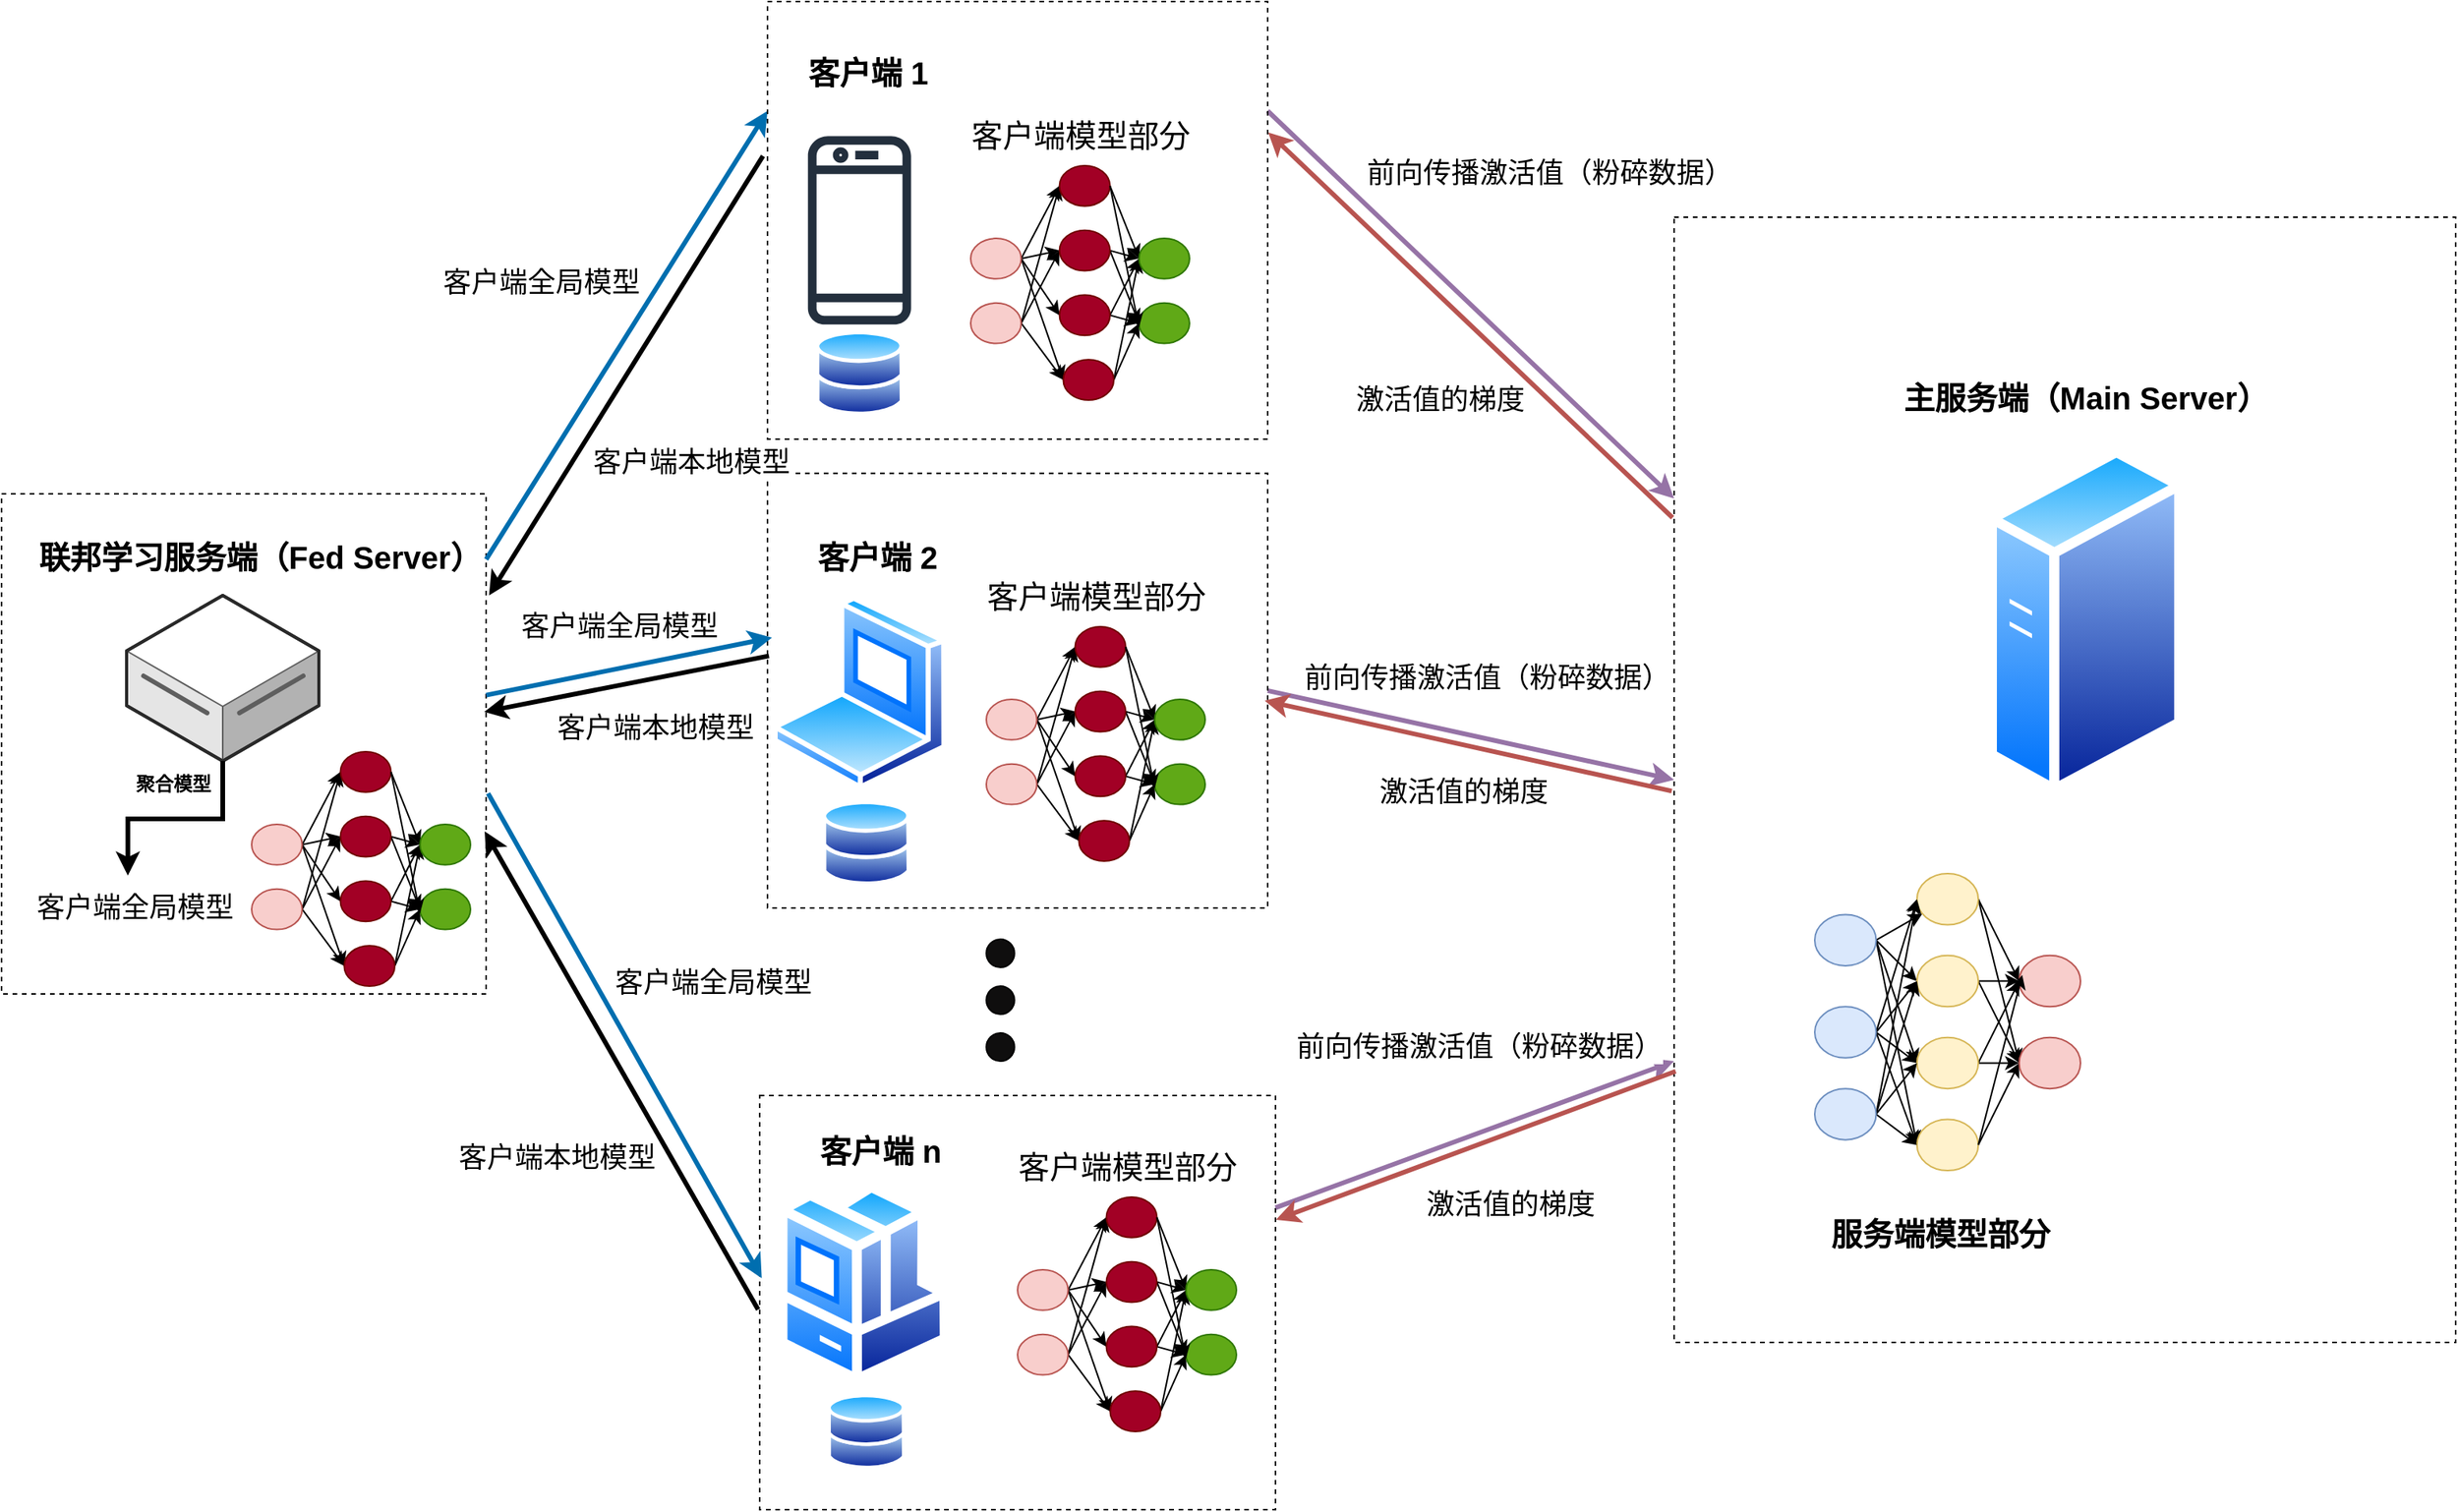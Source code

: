 <mxfile version="26.1.3">
  <diagram name="第 1 页" id="Q7bsDSj4xhXIVwD-Ch1r">
    <mxGraphModel dx="2620" dy="2114" grid="1" gridSize="10" guides="1" tooltips="1" connect="1" arrows="1" fold="1" page="1" pageScale="1" pageWidth="827" pageHeight="1169" math="0" shadow="0">
      <root>
        <mxCell id="0" />
        <mxCell id="1" parent="0" />
        <mxCell id="S3rH2LV8QHZ5XTYs6tV--144" value="" style="rounded=0;whiteSpace=wrap;html=1;fontFamily=Helvetica;fontSize=11;fontColor=default;labelBackgroundColor=default;fillColor=none;strokeColor=default;dashed=1;" parent="1" vertex="1">
          <mxGeometry x="-140" y="305" width="310" height="320" as="geometry" />
        </mxCell>
        <mxCell id="S3rH2LV8QHZ5XTYs6tV--204" style="edgeStyle=none;shape=connector;rounded=0;orthogonalLoop=1;jettySize=auto;html=1;entryX=0.996;entryY=0.436;entryDx=0;entryDy=0;strokeColor=default;align=center;verticalAlign=middle;fontFamily=Helvetica;fontSize=11;fontColor=default;labelBackgroundColor=default;endArrow=classic;exitX=0.003;exitY=0.42;exitDx=0;exitDy=0;strokeWidth=3;exitPerimeter=0;entryPerimeter=0;" parent="1" source="S3rH2LV8QHZ5XTYs6tV--8" target="S3rH2LV8QHZ5XTYs6tV--144" edge="1">
          <mxGeometry relative="1" as="geometry" />
        </mxCell>
        <mxCell id="-kdukgbmFTFrDUBq5qtz-3" style="rounded=0;orthogonalLoop=1;jettySize=auto;html=1;exitX=1;exitY=0.5;exitDx=0;exitDy=0;entryX=0;entryY=0.5;entryDx=0;entryDy=0;strokeWidth=3;fillColor=#e1d5e7;strokeColor=#9673a6;" edge="1" parent="1" source="S3rH2LV8QHZ5XTYs6tV--8" target="S3rH2LV8QHZ5XTYs6tV--145">
          <mxGeometry relative="1" as="geometry" />
        </mxCell>
        <mxCell id="S3rH2LV8QHZ5XTYs6tV--8" value="" style="rounded=0;whiteSpace=wrap;html=1;fontFamily=Helvetica;fontSize=11;fontColor=default;labelBackgroundColor=default;fillColor=none;strokeColor=default;dashed=1;" parent="1" vertex="1">
          <mxGeometry x="350" y="291.91" width="320" height="278.09" as="geometry" />
        </mxCell>
        <mxCell id="S3rH2LV8QHZ5XTYs6tV--137" value="" style="verticalLabelPosition=bottom;html=1;verticalAlign=top;strokeWidth=1;align=center;outlineConnect=0;dashed=0;outlineConnect=0;shape=mxgraph.aws3d.dataServer;strokeColor=#5E5E5E;aspect=fixed;fontFamily=Helvetica;fontSize=11;fontColor=default;labelBackgroundColor=default;" parent="1" vertex="1">
          <mxGeometry x="-60" y="370" width="123" height="106" as="geometry" />
        </mxCell>
        <mxCell id="S3rH2LV8QHZ5XTYs6tV--138" value="&lt;font style=&quot;font-size: 20px;&quot;&gt;&lt;b&gt;联邦学习服务端（Fed Server）&lt;/b&gt;&lt;/font&gt;" style="text;html=1;align=center;verticalAlign=middle;resizable=0;points=[];autosize=1;strokeColor=none;fillColor=none;fontFamily=Helvetica;fontSize=11;fontColor=default;labelBackgroundColor=default;" parent="1" vertex="1">
          <mxGeometry x="-130.0" y="325.3" width="310" height="40" as="geometry" />
        </mxCell>
        <mxCell id="S3rH2LV8QHZ5XTYs6tV--199" style="edgeStyle=none;rounded=0;orthogonalLoop=1;jettySize=auto;html=1;exitX=1;exitY=0.131;exitDx=0;exitDy=0;entryX=0;entryY=0.25;entryDx=0;entryDy=0;strokeColor=#006EAF;align=center;verticalAlign=middle;fontFamily=Helvetica;fontSize=11;fontColor=default;labelBackgroundColor=default;endArrow=classic;strokeWidth=3;fillColor=#1ba1e2;exitPerimeter=0;" parent="1" source="S3rH2LV8QHZ5XTYs6tV--144" target="S3rH2LV8QHZ5XTYs6tV--1" edge="1">
          <mxGeometry relative="1" as="geometry" />
        </mxCell>
        <mxCell id="S3rH2LV8QHZ5XTYs6tV--14" value="" style="ellipse;whiteSpace=wrap;html=1;aspect=fixed;fontFamily=Helvetica;fontSize=11;labelBackgroundColor=default;fillColor=light-dark(#0f0e0e, #ededed);container=0;" parent="1" vertex="1">
          <mxGeometry x="490" y="590" width="18" height="18" as="geometry" />
        </mxCell>
        <mxCell id="S3rH2LV8QHZ5XTYs6tV--13" value="" style="ellipse;whiteSpace=wrap;html=1;aspect=fixed;fontFamily=Helvetica;fontSize=11;labelBackgroundColor=default;fillColor=light-dark(#0f0e0e, #ededed);container=0;" parent="1" vertex="1">
          <mxGeometry x="490" y="620" width="18" height="18" as="geometry" />
        </mxCell>
        <mxCell id="S3rH2LV8QHZ5XTYs6tV--12" value="" style="ellipse;whiteSpace=wrap;html=1;aspect=fixed;fontFamily=Helvetica;fontSize=11;labelBackgroundColor=default;fillColor=light-dark(#0f0e0e, #ededed);container=0;" parent="1" vertex="1">
          <mxGeometry x="490" y="650" width="18" height="18" as="geometry" />
        </mxCell>
        <mxCell id="S3rH2LV8QHZ5XTYs6tV--9" value="&lt;font style=&quot;font-size: 20px;&quot;&gt;&lt;b&gt;客户端 2&lt;/b&gt;&lt;/font&gt;" style="text;html=1;align=center;verticalAlign=middle;resizable=0;points=[];autosize=1;strokeColor=none;fillColor=none;fontFamily=Helvetica;fontSize=11;fontColor=default;labelBackgroundColor=default;" parent="1" vertex="1">
          <mxGeometry x="370.004" y="325.297" width="100" height="40" as="geometry" />
        </mxCell>
        <mxCell id="S3rH2LV8QHZ5XTYs6tV--7" value="" style="image;aspect=fixed;perimeter=ellipsePerimeter;html=1;align=center;shadow=0;dashed=0;spacingTop=3;image=img/lib/active_directory/laptop_client.svg;" parent="1" vertex="1">
          <mxGeometry x="352.905" y="370.003" width="111.913" height="124.348" as="geometry" />
        </mxCell>
        <mxCell id="S3rH2LV8QHZ5XTYs6tV--10" value="" style="image;aspect=fixed;perimeter=ellipsePerimeter;html=1;align=center;shadow=0;dashed=0;spacingTop=3;image=img/lib/active_directory/databases.svg;" parent="1" vertex="1">
          <mxGeometry x="384.998" y="500.613" width="56.522" height="55.391" as="geometry" />
        </mxCell>
        <mxCell id="-kdukgbmFTFrDUBq5qtz-1" style="rounded=0;orthogonalLoop=1;jettySize=auto;html=1;exitX=1;exitY=0.25;exitDx=0;exitDy=0;entryX=0;entryY=0.25;entryDx=0;entryDy=0;strokeWidth=3;fillColor=#e1d5e7;strokeColor=#9673a6;" edge="1" parent="1" source="S3rH2LV8QHZ5XTYs6tV--1" target="S3rH2LV8QHZ5XTYs6tV--145">
          <mxGeometry relative="1" as="geometry" />
        </mxCell>
        <mxCell id="S3rH2LV8QHZ5XTYs6tV--1" value="" style="rounded=0;whiteSpace=wrap;html=1;fontFamily=Helvetica;fontSize=11;fontColor=default;labelBackgroundColor=default;fillColor=none;strokeColor=default;dashed=1;" parent="1" vertex="1">
          <mxGeometry x="350" y="-10" width="320" height="280" as="geometry" />
        </mxCell>
        <mxCell id="S3rH2LV8QHZ5XTYs6tV--2" value="" style="image;aspect=fixed;perimeter=ellipsePerimeter;html=1;align=center;shadow=0;dashed=0;spacingTop=3;image=img/lib/active_directory/databases.svg;" parent="1" vertex="1">
          <mxGeometry x="380.601" y="199.999" width="56.522" height="55.391" as="geometry" />
        </mxCell>
        <mxCell id="S3rH2LV8QHZ5XTYs6tV--3" value="" style="sketch=0;outlineConnect=0;fontColor=#232F3E;gradientColor=none;fillColor=#232F3D;strokeColor=none;dashed=0;verticalLabelPosition=bottom;verticalAlign=top;align=center;html=1;fontSize=12;fontStyle=0;aspect=fixed;pointerEvents=1;shape=mxgraph.aws4.mobile_client;" parent="1" vertex="1">
          <mxGeometry x="375.882" y="73.652" width="65.961" height="125.478" as="geometry" />
        </mxCell>
        <mxCell id="S3rH2LV8QHZ5XTYs6tV--4" value="&lt;font style=&quot;font-size: 20px;&quot;&gt;&lt;b&gt;客户端 1&lt;/b&gt;&lt;/font&gt;" style="text;html=1;align=center;verticalAlign=middle;resizable=0;points=[];autosize=1;strokeColor=none;fillColor=none;fontFamily=Helvetica;fontSize=11;fontColor=default;labelBackgroundColor=default;" parent="1" vertex="1">
          <mxGeometry x="364.004" y="14.997" width="100" height="40" as="geometry" />
        </mxCell>
        <mxCell id="S3rH2LV8QHZ5XTYs6tV--134" value="&lt;font style=&quot;font-size: 20px;&quot;&gt;客户端模型部分&lt;/font&gt;" style="text;html=1;align=center;verticalAlign=middle;resizable=0;points=[];autosize=1;strokeColor=none;fillColor=none;fontFamily=Helvetica;fontSize=11;fontColor=default;labelBackgroundColor=default;" parent="1" vertex="1">
          <mxGeometry x="470" y="55" width="160" height="40" as="geometry" />
        </mxCell>
        <mxCell id="S3rH2LV8QHZ5XTYs6tV--106" value="" style="group" parent="1" vertex="1" connectable="0">
          <mxGeometry x="480" y="95" width="140" height="150" as="geometry" />
        </mxCell>
        <mxCell id="S3rH2LV8QHZ5XTYs6tV--107" style="rounded=0;orthogonalLoop=1;jettySize=auto;html=1;exitX=1;exitY=0.5;exitDx=0;exitDy=0;entryX=0;entryY=0.5;entryDx=0;entryDy=0;" parent="S3rH2LV8QHZ5XTYs6tV--106" source="S3rH2LV8QHZ5XTYs6tV--111" target="S3rH2LV8QHZ5XTYs6tV--117" edge="1">
          <mxGeometry relative="1" as="geometry" />
        </mxCell>
        <mxCell id="S3rH2LV8QHZ5XTYs6tV--108" style="edgeStyle=none;shape=connector;rounded=0;orthogonalLoop=1;jettySize=auto;html=1;exitX=1;exitY=0.5;exitDx=0;exitDy=0;entryX=0;entryY=0.5;entryDx=0;entryDy=0;strokeColor=default;align=center;verticalAlign=middle;fontFamily=Helvetica;fontSize=11;fontColor=default;labelBackgroundColor=default;endArrow=classic;" parent="S3rH2LV8QHZ5XTYs6tV--106" source="S3rH2LV8QHZ5XTYs6tV--111" target="S3rH2LV8QHZ5XTYs6tV--120" edge="1">
          <mxGeometry relative="1" as="geometry" />
        </mxCell>
        <mxCell id="S3rH2LV8QHZ5XTYs6tV--109" style="edgeStyle=none;shape=connector;rounded=0;orthogonalLoop=1;jettySize=auto;html=1;exitX=1;exitY=0.5;exitDx=0;exitDy=0;entryX=0;entryY=0.5;entryDx=0;entryDy=0;strokeColor=default;align=center;verticalAlign=middle;fontFamily=Helvetica;fontSize=11;fontColor=default;labelBackgroundColor=default;endArrow=classic;" parent="S3rH2LV8QHZ5XTYs6tV--106" source="S3rH2LV8QHZ5XTYs6tV--111" target="S3rH2LV8QHZ5XTYs6tV--123" edge="1">
          <mxGeometry relative="1" as="geometry" />
        </mxCell>
        <mxCell id="S3rH2LV8QHZ5XTYs6tV--110" style="edgeStyle=none;shape=connector;rounded=0;orthogonalLoop=1;jettySize=auto;html=1;exitX=1;exitY=0.5;exitDx=0;exitDy=0;entryX=0;entryY=0.5;entryDx=0;entryDy=0;strokeColor=default;align=center;verticalAlign=middle;fontFamily=Helvetica;fontSize=11;fontColor=default;labelBackgroundColor=default;endArrow=classic;" parent="S3rH2LV8QHZ5XTYs6tV--106" source="S3rH2LV8QHZ5XTYs6tV--111" target="S3rH2LV8QHZ5XTYs6tV--126" edge="1">
          <mxGeometry relative="1" as="geometry" />
        </mxCell>
        <mxCell id="S3rH2LV8QHZ5XTYs6tV--111" value="" style="ellipse;whiteSpace=wrap;html=1;fillColor=#f8cecc;strokeColor=#b85450;" parent="S3rH2LV8QHZ5XTYs6tV--106" vertex="1">
          <mxGeometry y="46.552" width="32.308" height="25.862" as="geometry" />
        </mxCell>
        <mxCell id="S3rH2LV8QHZ5XTYs6tV--112" style="edgeStyle=none;shape=connector;rounded=0;orthogonalLoop=1;jettySize=auto;html=1;exitX=1;exitY=0.5;exitDx=0;exitDy=0;entryX=0;entryY=0.5;entryDx=0;entryDy=0;strokeColor=default;align=center;verticalAlign=middle;fontFamily=Helvetica;fontSize=11;fontColor=default;labelBackgroundColor=default;endArrow=classic;" parent="S3rH2LV8QHZ5XTYs6tV--106" source="S3rH2LV8QHZ5XTYs6tV--115" target="S3rH2LV8QHZ5XTYs6tV--117" edge="1">
          <mxGeometry relative="1" as="geometry" />
        </mxCell>
        <mxCell id="S3rH2LV8QHZ5XTYs6tV--113" style="edgeStyle=none;shape=connector;rounded=0;orthogonalLoop=1;jettySize=auto;html=1;exitX=1;exitY=0.5;exitDx=0;exitDy=0;entryX=0;entryY=0.5;entryDx=0;entryDy=0;strokeColor=default;align=center;verticalAlign=middle;fontFamily=Helvetica;fontSize=11;fontColor=default;labelBackgroundColor=default;endArrow=classic;" parent="S3rH2LV8QHZ5XTYs6tV--106" source="S3rH2LV8QHZ5XTYs6tV--115" target="S3rH2LV8QHZ5XTYs6tV--120" edge="1">
          <mxGeometry relative="1" as="geometry" />
        </mxCell>
        <mxCell id="S3rH2LV8QHZ5XTYs6tV--114" style="edgeStyle=none;shape=connector;rounded=0;orthogonalLoop=1;jettySize=auto;html=1;exitX=1;exitY=0.5;exitDx=0;exitDy=0;entryX=0;entryY=0.5;entryDx=0;entryDy=0;strokeColor=default;align=center;verticalAlign=middle;fontFamily=Helvetica;fontSize=11;fontColor=default;labelBackgroundColor=default;endArrow=classic;" parent="S3rH2LV8QHZ5XTYs6tV--106" source="S3rH2LV8QHZ5XTYs6tV--115" target="S3rH2LV8QHZ5XTYs6tV--126" edge="1">
          <mxGeometry relative="1" as="geometry" />
        </mxCell>
        <mxCell id="S3rH2LV8QHZ5XTYs6tV--115" value="" style="ellipse;whiteSpace=wrap;html=1;fillColor=#f8cecc;strokeColor=#b85450;" parent="S3rH2LV8QHZ5XTYs6tV--106" vertex="1">
          <mxGeometry y="87.931" width="32.308" height="25.862" as="geometry" />
        </mxCell>
        <mxCell id="S3rH2LV8QHZ5XTYs6tV--116" style="edgeStyle=none;shape=connector;rounded=0;orthogonalLoop=1;jettySize=auto;html=1;exitX=1;exitY=0.5;exitDx=0;exitDy=0;entryX=0;entryY=0.5;entryDx=0;entryDy=0;strokeColor=default;align=center;verticalAlign=middle;fontFamily=Helvetica;fontSize=11;fontColor=default;labelBackgroundColor=default;endArrow=classic;" parent="S3rH2LV8QHZ5XTYs6tV--106" source="S3rH2LV8QHZ5XTYs6tV--117" target="S3rH2LV8QHZ5XTYs6tV--127" edge="1">
          <mxGeometry relative="1" as="geometry" />
        </mxCell>
        <mxCell id="S3rH2LV8QHZ5XTYs6tV--117" value="" style="ellipse;whiteSpace=wrap;html=1;fillColor=#a20025;fontColor=#ffffff;strokeColor=#6F0000;" parent="S3rH2LV8QHZ5XTYs6tV--106" vertex="1">
          <mxGeometry x="56.808" width="32.308" height="25.862" as="geometry" />
        </mxCell>
        <mxCell id="S3rH2LV8QHZ5XTYs6tV--118" style="edgeStyle=none;shape=connector;rounded=0;orthogonalLoop=1;jettySize=auto;html=1;exitX=1;exitY=0.5;exitDx=0;exitDy=0;entryX=0;entryY=0.5;entryDx=0;entryDy=0;strokeColor=default;align=center;verticalAlign=middle;fontFamily=Helvetica;fontSize=11;fontColor=default;labelBackgroundColor=default;endArrow=classic;" parent="S3rH2LV8QHZ5XTYs6tV--106" source="S3rH2LV8QHZ5XTYs6tV--120" target="S3rH2LV8QHZ5XTYs6tV--127" edge="1">
          <mxGeometry relative="1" as="geometry" />
        </mxCell>
        <mxCell id="S3rH2LV8QHZ5XTYs6tV--119" style="edgeStyle=none;shape=connector;rounded=0;orthogonalLoop=1;jettySize=auto;html=1;exitX=1;exitY=0.5;exitDx=0;exitDy=0;entryX=0;entryY=0.5;entryDx=0;entryDy=0;strokeColor=default;align=center;verticalAlign=middle;fontFamily=Helvetica;fontSize=11;fontColor=default;labelBackgroundColor=default;endArrow=classic;" parent="S3rH2LV8QHZ5XTYs6tV--106" source="S3rH2LV8QHZ5XTYs6tV--120" target="S3rH2LV8QHZ5XTYs6tV--128" edge="1">
          <mxGeometry relative="1" as="geometry" />
        </mxCell>
        <mxCell id="S3rH2LV8QHZ5XTYs6tV--120" value="" style="ellipse;whiteSpace=wrap;html=1;fillColor=#a20025;fontColor=#ffffff;strokeColor=#6F0000;" parent="S3rH2LV8QHZ5XTYs6tV--106" vertex="1">
          <mxGeometry x="56.808" y="41.379" width="32.308" height="25.862" as="geometry" />
        </mxCell>
        <mxCell id="S3rH2LV8QHZ5XTYs6tV--121" style="edgeStyle=none;shape=connector;rounded=0;orthogonalLoop=1;jettySize=auto;html=1;exitX=1;exitY=0.5;exitDx=0;exitDy=0;entryX=0;entryY=0.5;entryDx=0;entryDy=0;strokeColor=default;align=center;verticalAlign=middle;fontFamily=Helvetica;fontSize=11;fontColor=default;labelBackgroundColor=default;endArrow=classic;" parent="S3rH2LV8QHZ5XTYs6tV--106" source="S3rH2LV8QHZ5XTYs6tV--123" target="S3rH2LV8QHZ5XTYs6tV--128" edge="1">
          <mxGeometry relative="1" as="geometry" />
        </mxCell>
        <mxCell id="S3rH2LV8QHZ5XTYs6tV--122" style="edgeStyle=none;shape=connector;rounded=0;orthogonalLoop=1;jettySize=auto;html=1;exitX=1;exitY=0.5;exitDx=0;exitDy=0;entryX=0;entryY=0.5;entryDx=0;entryDy=0;strokeColor=default;align=center;verticalAlign=middle;fontFamily=Helvetica;fontSize=11;fontColor=default;labelBackgroundColor=default;endArrow=classic;" parent="S3rH2LV8QHZ5XTYs6tV--106" source="S3rH2LV8QHZ5XTYs6tV--123" target="S3rH2LV8QHZ5XTYs6tV--127" edge="1">
          <mxGeometry relative="1" as="geometry" />
        </mxCell>
        <mxCell id="S3rH2LV8QHZ5XTYs6tV--123" value="" style="ellipse;whiteSpace=wrap;html=1;fillColor=#a20025;fontColor=#ffffff;strokeColor=#6F0000;" parent="S3rH2LV8QHZ5XTYs6tV--106" vertex="1">
          <mxGeometry x="56.808" y="82.759" width="32.308" height="25.862" as="geometry" />
        </mxCell>
        <mxCell id="S3rH2LV8QHZ5XTYs6tV--124" style="edgeStyle=none;shape=connector;rounded=0;orthogonalLoop=1;jettySize=auto;html=1;exitX=1;exitY=0.5;exitDx=0;exitDy=0;entryX=0;entryY=0.5;entryDx=0;entryDy=0;strokeColor=default;align=center;verticalAlign=middle;fontFamily=Helvetica;fontSize=11;fontColor=default;labelBackgroundColor=default;endArrow=classic;" parent="S3rH2LV8QHZ5XTYs6tV--106" source="S3rH2LV8QHZ5XTYs6tV--126" target="S3rH2LV8QHZ5XTYs6tV--128" edge="1">
          <mxGeometry relative="1" as="geometry" />
        </mxCell>
        <mxCell id="S3rH2LV8QHZ5XTYs6tV--125" style="edgeStyle=none;shape=connector;rounded=0;orthogonalLoop=1;jettySize=auto;html=1;exitX=1;exitY=0.5;exitDx=0;exitDy=0;entryX=0;entryY=0.5;entryDx=0;entryDy=0;strokeColor=default;align=center;verticalAlign=middle;fontFamily=Helvetica;fontSize=11;fontColor=default;labelBackgroundColor=default;endArrow=classic;" parent="S3rH2LV8QHZ5XTYs6tV--106" source="S3rH2LV8QHZ5XTYs6tV--126" target="S3rH2LV8QHZ5XTYs6tV--127" edge="1">
          <mxGeometry relative="1" as="geometry" />
        </mxCell>
        <mxCell id="S3rH2LV8QHZ5XTYs6tV--126" value="" style="ellipse;whiteSpace=wrap;html=1;fillColor=#a20025;fontColor=#ffffff;strokeColor=#6F0000;" parent="S3rH2LV8QHZ5XTYs6tV--106" vertex="1">
          <mxGeometry x="59.231" y="124.138" width="32.308" height="25.862" as="geometry" />
        </mxCell>
        <mxCell id="S3rH2LV8QHZ5XTYs6tV--127" value="" style="ellipse;whiteSpace=wrap;html=1;fillColor=#60a917;fontColor=#ffffff;strokeColor=#2D7600;" parent="S3rH2LV8QHZ5XTYs6tV--106" vertex="1">
          <mxGeometry x="107.692" y="46.552" width="32.308" height="25.862" as="geometry" />
        </mxCell>
        <mxCell id="S3rH2LV8QHZ5XTYs6tV--128" value="" style="ellipse;whiteSpace=wrap;html=1;fillColor=#60a917;fontColor=#ffffff;strokeColor=#2D7600;" parent="S3rH2LV8QHZ5XTYs6tV--106" vertex="1">
          <mxGeometry x="107.692" y="87.931" width="32.308" height="25.862" as="geometry" />
        </mxCell>
        <mxCell id="S3rH2LV8QHZ5XTYs6tV--129" style="edgeStyle=none;shape=connector;rounded=0;orthogonalLoop=1;jettySize=auto;html=1;exitX=1;exitY=0.5;exitDx=0;exitDy=0;entryX=0;entryY=0.6;entryDx=0;entryDy=0;entryPerimeter=0;strokeColor=default;align=center;verticalAlign=middle;fontFamily=Helvetica;fontSize=11;fontColor=default;labelBackgroundColor=default;endArrow=classic;" parent="S3rH2LV8QHZ5XTYs6tV--106" source="S3rH2LV8QHZ5XTYs6tV--117" target="S3rH2LV8QHZ5XTYs6tV--128" edge="1">
          <mxGeometry relative="1" as="geometry" />
        </mxCell>
        <mxCell id="S3rH2LV8QHZ5XTYs6tV--146" value="&lt;font style=&quot;font-size: 20px;&quot;&gt;客户端模型部分&lt;/font&gt;" style="text;html=1;align=center;verticalAlign=middle;resizable=0;points=[];autosize=1;strokeColor=none;fillColor=none;fontFamily=Helvetica;fontSize=11;fontColor=default;labelBackgroundColor=default;" parent="1" vertex="1">
          <mxGeometry x="480" y="350" width="160" height="40" as="geometry" />
        </mxCell>
        <mxCell id="S3rH2LV8QHZ5XTYs6tV--147" value="" style="group" parent="1" vertex="1" connectable="0">
          <mxGeometry x="490" y="390" width="140" height="150" as="geometry" />
        </mxCell>
        <mxCell id="S3rH2LV8QHZ5XTYs6tV--148" style="rounded=0;orthogonalLoop=1;jettySize=auto;html=1;exitX=1;exitY=0.5;exitDx=0;exitDy=0;entryX=0;entryY=0.5;entryDx=0;entryDy=0;" parent="S3rH2LV8QHZ5XTYs6tV--147" source="S3rH2LV8QHZ5XTYs6tV--152" target="S3rH2LV8QHZ5XTYs6tV--158" edge="1">
          <mxGeometry relative="1" as="geometry" />
        </mxCell>
        <mxCell id="S3rH2LV8QHZ5XTYs6tV--149" style="edgeStyle=none;shape=connector;rounded=0;orthogonalLoop=1;jettySize=auto;html=1;exitX=1;exitY=0.5;exitDx=0;exitDy=0;entryX=0;entryY=0.5;entryDx=0;entryDy=0;strokeColor=default;align=center;verticalAlign=middle;fontFamily=Helvetica;fontSize=11;fontColor=default;labelBackgroundColor=default;endArrow=classic;" parent="S3rH2LV8QHZ5XTYs6tV--147" source="S3rH2LV8QHZ5XTYs6tV--152" target="S3rH2LV8QHZ5XTYs6tV--161" edge="1">
          <mxGeometry relative="1" as="geometry" />
        </mxCell>
        <mxCell id="S3rH2LV8QHZ5XTYs6tV--150" style="edgeStyle=none;shape=connector;rounded=0;orthogonalLoop=1;jettySize=auto;html=1;exitX=1;exitY=0.5;exitDx=0;exitDy=0;entryX=0;entryY=0.5;entryDx=0;entryDy=0;strokeColor=default;align=center;verticalAlign=middle;fontFamily=Helvetica;fontSize=11;fontColor=default;labelBackgroundColor=default;endArrow=classic;" parent="S3rH2LV8QHZ5XTYs6tV--147" source="S3rH2LV8QHZ5XTYs6tV--152" target="S3rH2LV8QHZ5XTYs6tV--164" edge="1">
          <mxGeometry relative="1" as="geometry" />
        </mxCell>
        <mxCell id="S3rH2LV8QHZ5XTYs6tV--151" style="edgeStyle=none;shape=connector;rounded=0;orthogonalLoop=1;jettySize=auto;html=1;exitX=1;exitY=0.5;exitDx=0;exitDy=0;entryX=0;entryY=0.5;entryDx=0;entryDy=0;strokeColor=default;align=center;verticalAlign=middle;fontFamily=Helvetica;fontSize=11;fontColor=default;labelBackgroundColor=default;endArrow=classic;" parent="S3rH2LV8QHZ5XTYs6tV--147" source="S3rH2LV8QHZ5XTYs6tV--152" target="S3rH2LV8QHZ5XTYs6tV--167" edge="1">
          <mxGeometry relative="1" as="geometry" />
        </mxCell>
        <mxCell id="S3rH2LV8QHZ5XTYs6tV--152" value="" style="ellipse;whiteSpace=wrap;html=1;fillColor=#f8cecc;strokeColor=#b85450;" parent="S3rH2LV8QHZ5XTYs6tV--147" vertex="1">
          <mxGeometry y="46.552" width="32.308" height="25.862" as="geometry" />
        </mxCell>
        <mxCell id="S3rH2LV8QHZ5XTYs6tV--153" style="edgeStyle=none;shape=connector;rounded=0;orthogonalLoop=1;jettySize=auto;html=1;exitX=1;exitY=0.5;exitDx=0;exitDy=0;entryX=0;entryY=0.5;entryDx=0;entryDy=0;strokeColor=default;align=center;verticalAlign=middle;fontFamily=Helvetica;fontSize=11;fontColor=default;labelBackgroundColor=default;endArrow=classic;" parent="S3rH2LV8QHZ5XTYs6tV--147" source="S3rH2LV8QHZ5XTYs6tV--156" target="S3rH2LV8QHZ5XTYs6tV--158" edge="1">
          <mxGeometry relative="1" as="geometry" />
        </mxCell>
        <mxCell id="S3rH2LV8QHZ5XTYs6tV--154" style="edgeStyle=none;shape=connector;rounded=0;orthogonalLoop=1;jettySize=auto;html=1;exitX=1;exitY=0.5;exitDx=0;exitDy=0;entryX=0;entryY=0.5;entryDx=0;entryDy=0;strokeColor=default;align=center;verticalAlign=middle;fontFamily=Helvetica;fontSize=11;fontColor=default;labelBackgroundColor=default;endArrow=classic;" parent="S3rH2LV8QHZ5XTYs6tV--147" source="S3rH2LV8QHZ5XTYs6tV--156" target="S3rH2LV8QHZ5XTYs6tV--161" edge="1">
          <mxGeometry relative="1" as="geometry" />
        </mxCell>
        <mxCell id="S3rH2LV8QHZ5XTYs6tV--155" style="edgeStyle=none;shape=connector;rounded=0;orthogonalLoop=1;jettySize=auto;html=1;exitX=1;exitY=0.5;exitDx=0;exitDy=0;entryX=0;entryY=0.5;entryDx=0;entryDy=0;strokeColor=default;align=center;verticalAlign=middle;fontFamily=Helvetica;fontSize=11;fontColor=default;labelBackgroundColor=default;endArrow=classic;" parent="S3rH2LV8QHZ5XTYs6tV--147" source="S3rH2LV8QHZ5XTYs6tV--156" target="S3rH2LV8QHZ5XTYs6tV--167" edge="1">
          <mxGeometry relative="1" as="geometry" />
        </mxCell>
        <mxCell id="S3rH2LV8QHZ5XTYs6tV--156" value="" style="ellipse;whiteSpace=wrap;html=1;fillColor=#f8cecc;strokeColor=#b85450;" parent="S3rH2LV8QHZ5XTYs6tV--147" vertex="1">
          <mxGeometry y="87.931" width="32.308" height="25.862" as="geometry" />
        </mxCell>
        <mxCell id="S3rH2LV8QHZ5XTYs6tV--157" style="edgeStyle=none;shape=connector;rounded=0;orthogonalLoop=1;jettySize=auto;html=1;exitX=1;exitY=0.5;exitDx=0;exitDy=0;entryX=0;entryY=0.5;entryDx=0;entryDy=0;strokeColor=default;align=center;verticalAlign=middle;fontFamily=Helvetica;fontSize=11;fontColor=default;labelBackgroundColor=default;endArrow=classic;" parent="S3rH2LV8QHZ5XTYs6tV--147" source="S3rH2LV8QHZ5XTYs6tV--158" target="S3rH2LV8QHZ5XTYs6tV--168" edge="1">
          <mxGeometry relative="1" as="geometry" />
        </mxCell>
        <mxCell id="S3rH2LV8QHZ5XTYs6tV--158" value="" style="ellipse;whiteSpace=wrap;html=1;fillColor=#a20025;fontColor=#ffffff;strokeColor=#6F0000;" parent="S3rH2LV8QHZ5XTYs6tV--147" vertex="1">
          <mxGeometry x="56.808" width="32.308" height="25.862" as="geometry" />
        </mxCell>
        <mxCell id="S3rH2LV8QHZ5XTYs6tV--159" style="edgeStyle=none;shape=connector;rounded=0;orthogonalLoop=1;jettySize=auto;html=1;exitX=1;exitY=0.5;exitDx=0;exitDy=0;entryX=0;entryY=0.5;entryDx=0;entryDy=0;strokeColor=default;align=center;verticalAlign=middle;fontFamily=Helvetica;fontSize=11;fontColor=default;labelBackgroundColor=default;endArrow=classic;" parent="S3rH2LV8QHZ5XTYs6tV--147" source="S3rH2LV8QHZ5XTYs6tV--161" target="S3rH2LV8QHZ5XTYs6tV--168" edge="1">
          <mxGeometry relative="1" as="geometry" />
        </mxCell>
        <mxCell id="S3rH2LV8QHZ5XTYs6tV--160" style="edgeStyle=none;shape=connector;rounded=0;orthogonalLoop=1;jettySize=auto;html=1;exitX=1;exitY=0.5;exitDx=0;exitDy=0;entryX=0;entryY=0.5;entryDx=0;entryDy=0;strokeColor=default;align=center;verticalAlign=middle;fontFamily=Helvetica;fontSize=11;fontColor=default;labelBackgroundColor=default;endArrow=classic;" parent="S3rH2LV8QHZ5XTYs6tV--147" source="S3rH2LV8QHZ5XTYs6tV--161" target="S3rH2LV8QHZ5XTYs6tV--169" edge="1">
          <mxGeometry relative="1" as="geometry" />
        </mxCell>
        <mxCell id="S3rH2LV8QHZ5XTYs6tV--161" value="" style="ellipse;whiteSpace=wrap;html=1;fillColor=#a20025;fontColor=#ffffff;strokeColor=#6F0000;" parent="S3rH2LV8QHZ5XTYs6tV--147" vertex="1">
          <mxGeometry x="56.808" y="41.379" width="32.308" height="25.862" as="geometry" />
        </mxCell>
        <mxCell id="S3rH2LV8QHZ5XTYs6tV--162" style="edgeStyle=none;shape=connector;rounded=0;orthogonalLoop=1;jettySize=auto;html=1;exitX=1;exitY=0.5;exitDx=0;exitDy=0;entryX=0;entryY=0.5;entryDx=0;entryDy=0;strokeColor=default;align=center;verticalAlign=middle;fontFamily=Helvetica;fontSize=11;fontColor=default;labelBackgroundColor=default;endArrow=classic;" parent="S3rH2LV8QHZ5XTYs6tV--147" source="S3rH2LV8QHZ5XTYs6tV--164" target="S3rH2LV8QHZ5XTYs6tV--169" edge="1">
          <mxGeometry relative="1" as="geometry" />
        </mxCell>
        <mxCell id="S3rH2LV8QHZ5XTYs6tV--163" style="edgeStyle=none;shape=connector;rounded=0;orthogonalLoop=1;jettySize=auto;html=1;exitX=1;exitY=0.5;exitDx=0;exitDy=0;entryX=0;entryY=0.5;entryDx=0;entryDy=0;strokeColor=default;align=center;verticalAlign=middle;fontFamily=Helvetica;fontSize=11;fontColor=default;labelBackgroundColor=default;endArrow=classic;" parent="S3rH2LV8QHZ5XTYs6tV--147" source="S3rH2LV8QHZ5XTYs6tV--164" target="S3rH2LV8QHZ5XTYs6tV--168" edge="1">
          <mxGeometry relative="1" as="geometry" />
        </mxCell>
        <mxCell id="S3rH2LV8QHZ5XTYs6tV--164" value="" style="ellipse;whiteSpace=wrap;html=1;fillColor=#a20025;fontColor=#ffffff;strokeColor=#6F0000;" parent="S3rH2LV8QHZ5XTYs6tV--147" vertex="1">
          <mxGeometry x="56.808" y="82.759" width="32.308" height="25.862" as="geometry" />
        </mxCell>
        <mxCell id="S3rH2LV8QHZ5XTYs6tV--165" style="edgeStyle=none;shape=connector;rounded=0;orthogonalLoop=1;jettySize=auto;html=1;exitX=1;exitY=0.5;exitDx=0;exitDy=0;entryX=0;entryY=0.5;entryDx=0;entryDy=0;strokeColor=default;align=center;verticalAlign=middle;fontFamily=Helvetica;fontSize=11;fontColor=default;labelBackgroundColor=default;endArrow=classic;" parent="S3rH2LV8QHZ5XTYs6tV--147" source="S3rH2LV8QHZ5XTYs6tV--167" target="S3rH2LV8QHZ5XTYs6tV--169" edge="1">
          <mxGeometry relative="1" as="geometry" />
        </mxCell>
        <mxCell id="S3rH2LV8QHZ5XTYs6tV--166" style="edgeStyle=none;shape=connector;rounded=0;orthogonalLoop=1;jettySize=auto;html=1;exitX=1;exitY=0.5;exitDx=0;exitDy=0;entryX=0;entryY=0.5;entryDx=0;entryDy=0;strokeColor=default;align=center;verticalAlign=middle;fontFamily=Helvetica;fontSize=11;fontColor=default;labelBackgroundColor=default;endArrow=classic;" parent="S3rH2LV8QHZ5XTYs6tV--147" source="S3rH2LV8QHZ5XTYs6tV--167" target="S3rH2LV8QHZ5XTYs6tV--168" edge="1">
          <mxGeometry relative="1" as="geometry" />
        </mxCell>
        <mxCell id="S3rH2LV8QHZ5XTYs6tV--167" value="" style="ellipse;whiteSpace=wrap;html=1;fillColor=#a20025;fontColor=#ffffff;strokeColor=#6F0000;" parent="S3rH2LV8QHZ5XTYs6tV--147" vertex="1">
          <mxGeometry x="59.231" y="124.138" width="32.308" height="25.862" as="geometry" />
        </mxCell>
        <mxCell id="S3rH2LV8QHZ5XTYs6tV--168" value="" style="ellipse;whiteSpace=wrap;html=1;fillColor=#60a917;fontColor=#ffffff;strokeColor=#2D7600;" parent="S3rH2LV8QHZ5XTYs6tV--147" vertex="1">
          <mxGeometry x="107.692" y="46.552" width="32.308" height="25.862" as="geometry" />
        </mxCell>
        <mxCell id="S3rH2LV8QHZ5XTYs6tV--169" value="" style="ellipse;whiteSpace=wrap;html=1;fillColor=#60a917;fontColor=#ffffff;strokeColor=#2D7600;" parent="S3rH2LV8QHZ5XTYs6tV--147" vertex="1">
          <mxGeometry x="107.692" y="87.931" width="32.308" height="25.862" as="geometry" />
        </mxCell>
        <mxCell id="S3rH2LV8QHZ5XTYs6tV--170" style="edgeStyle=none;shape=connector;rounded=0;orthogonalLoop=1;jettySize=auto;html=1;exitX=1;exitY=0.5;exitDx=0;exitDy=0;entryX=0;entryY=0.6;entryDx=0;entryDy=0;entryPerimeter=0;strokeColor=default;align=center;verticalAlign=middle;fontFamily=Helvetica;fontSize=11;fontColor=default;labelBackgroundColor=default;endArrow=classic;" parent="S3rH2LV8QHZ5XTYs6tV--147" source="S3rH2LV8QHZ5XTYs6tV--158" target="S3rH2LV8QHZ5XTYs6tV--169" edge="1">
          <mxGeometry relative="1" as="geometry" />
        </mxCell>
        <mxCell id="S3rH2LV8QHZ5XTYs6tV--196" value="" style="group" parent="1" vertex="1" connectable="0">
          <mxGeometry x="345" y="690" width="330" height="265" as="geometry" />
        </mxCell>
        <mxCell id="S3rH2LV8QHZ5XTYs6tV--15" value="" style="rounded=0;whiteSpace=wrap;html=1;fontFamily=Helvetica;fontSize=11;fontColor=default;labelBackgroundColor=default;fillColor=none;strokeColor=default;dashed=1;" parent="S3rH2LV8QHZ5XTYs6tV--196" vertex="1">
          <mxGeometry width="330" height="265" as="geometry" />
        </mxCell>
        <mxCell id="S3rH2LV8QHZ5XTYs6tV--16" value="" style="image;aspect=fixed;perimeter=ellipsePerimeter;html=1;align=center;shadow=0;dashed=0;spacingTop=3;image=img/lib/active_directory/workstation_client.svg;" parent="S3rH2LV8QHZ5XTYs6tV--196" vertex="1">
          <mxGeometry x="11.25" y="55" width="110.5" height="130" as="geometry" />
        </mxCell>
        <mxCell id="S3rH2LV8QHZ5XTYs6tV--17" value="" style="image;aspect=fixed;perimeter=ellipsePerimeter;html=1;align=center;shadow=0;dashed=0;spacingTop=3;image=img/lib/active_directory/databases.svg;" parent="S3rH2LV8QHZ5XTYs6tV--196" vertex="1">
          <mxGeometry x="43.26" y="190.5" width="50" height="49" as="geometry" />
        </mxCell>
        <mxCell id="S3rH2LV8QHZ5XTYs6tV--18" value="&lt;font style=&quot;font-size: 20px;&quot;&gt;&lt;b&gt;客户端 n&lt;/b&gt;&lt;/font&gt;" style="text;html=1;align=center;verticalAlign=middle;resizable=0;points=[];autosize=1;strokeColor=none;fillColor=none;fontFamily=Helvetica;fontSize=11;fontColor=default;labelBackgroundColor=default;" parent="S3rH2LV8QHZ5XTYs6tV--196" vertex="1">
          <mxGeometry x="26.75" y="15" width="100" height="40" as="geometry" />
        </mxCell>
        <mxCell id="S3rH2LV8QHZ5XTYs6tV--171" value="&lt;font style=&quot;font-size: 20px;&quot;&gt;客户端模型部分&lt;/font&gt;" style="text;html=1;align=center;verticalAlign=middle;resizable=0;points=[];autosize=1;strokeColor=none;fillColor=none;fontFamily=Helvetica;fontSize=11;fontColor=default;labelBackgroundColor=default;" parent="S3rH2LV8QHZ5XTYs6tV--196" vertex="1">
          <mxGeometry x="155" y="25" width="160" height="40" as="geometry" />
        </mxCell>
        <mxCell id="S3rH2LV8QHZ5XTYs6tV--172" value="" style="group" parent="S3rH2LV8QHZ5XTYs6tV--196" vertex="1" connectable="0">
          <mxGeometry x="165" y="65" width="140" height="150" as="geometry" />
        </mxCell>
        <mxCell id="S3rH2LV8QHZ5XTYs6tV--173" style="rounded=0;orthogonalLoop=1;jettySize=auto;html=1;exitX=1;exitY=0.5;exitDx=0;exitDy=0;entryX=0;entryY=0.5;entryDx=0;entryDy=0;" parent="S3rH2LV8QHZ5XTYs6tV--172" source="S3rH2LV8QHZ5XTYs6tV--177" target="S3rH2LV8QHZ5XTYs6tV--183" edge="1">
          <mxGeometry relative="1" as="geometry" />
        </mxCell>
        <mxCell id="S3rH2LV8QHZ5XTYs6tV--174" style="edgeStyle=none;shape=connector;rounded=0;orthogonalLoop=1;jettySize=auto;html=1;exitX=1;exitY=0.5;exitDx=0;exitDy=0;entryX=0;entryY=0.5;entryDx=0;entryDy=0;strokeColor=default;align=center;verticalAlign=middle;fontFamily=Helvetica;fontSize=11;fontColor=default;labelBackgroundColor=default;endArrow=classic;" parent="S3rH2LV8QHZ5XTYs6tV--172" source="S3rH2LV8QHZ5XTYs6tV--177" target="S3rH2LV8QHZ5XTYs6tV--186" edge="1">
          <mxGeometry relative="1" as="geometry" />
        </mxCell>
        <mxCell id="S3rH2LV8QHZ5XTYs6tV--175" style="edgeStyle=none;shape=connector;rounded=0;orthogonalLoop=1;jettySize=auto;html=1;exitX=1;exitY=0.5;exitDx=0;exitDy=0;entryX=0;entryY=0.5;entryDx=0;entryDy=0;strokeColor=default;align=center;verticalAlign=middle;fontFamily=Helvetica;fontSize=11;fontColor=default;labelBackgroundColor=default;endArrow=classic;" parent="S3rH2LV8QHZ5XTYs6tV--172" source="S3rH2LV8QHZ5XTYs6tV--177" target="S3rH2LV8QHZ5XTYs6tV--189" edge="1">
          <mxGeometry relative="1" as="geometry" />
        </mxCell>
        <mxCell id="S3rH2LV8QHZ5XTYs6tV--176" style="edgeStyle=none;shape=connector;rounded=0;orthogonalLoop=1;jettySize=auto;html=1;exitX=1;exitY=0.5;exitDx=0;exitDy=0;entryX=0;entryY=0.5;entryDx=0;entryDy=0;strokeColor=default;align=center;verticalAlign=middle;fontFamily=Helvetica;fontSize=11;fontColor=default;labelBackgroundColor=default;endArrow=classic;" parent="S3rH2LV8QHZ5XTYs6tV--172" source="S3rH2LV8QHZ5XTYs6tV--177" target="S3rH2LV8QHZ5XTYs6tV--192" edge="1">
          <mxGeometry relative="1" as="geometry" />
        </mxCell>
        <mxCell id="S3rH2LV8QHZ5XTYs6tV--177" value="" style="ellipse;whiteSpace=wrap;html=1;fillColor=#f8cecc;strokeColor=#b85450;" parent="S3rH2LV8QHZ5XTYs6tV--172" vertex="1">
          <mxGeometry y="46.552" width="32.308" height="25.862" as="geometry" />
        </mxCell>
        <mxCell id="S3rH2LV8QHZ5XTYs6tV--178" style="edgeStyle=none;shape=connector;rounded=0;orthogonalLoop=1;jettySize=auto;html=1;exitX=1;exitY=0.5;exitDx=0;exitDy=0;entryX=0;entryY=0.5;entryDx=0;entryDy=0;strokeColor=default;align=center;verticalAlign=middle;fontFamily=Helvetica;fontSize=11;fontColor=default;labelBackgroundColor=default;endArrow=classic;" parent="S3rH2LV8QHZ5XTYs6tV--172" source="S3rH2LV8QHZ5XTYs6tV--181" target="S3rH2LV8QHZ5XTYs6tV--183" edge="1">
          <mxGeometry relative="1" as="geometry" />
        </mxCell>
        <mxCell id="S3rH2LV8QHZ5XTYs6tV--179" style="edgeStyle=none;shape=connector;rounded=0;orthogonalLoop=1;jettySize=auto;html=1;exitX=1;exitY=0.5;exitDx=0;exitDy=0;entryX=0;entryY=0.5;entryDx=0;entryDy=0;strokeColor=default;align=center;verticalAlign=middle;fontFamily=Helvetica;fontSize=11;fontColor=default;labelBackgroundColor=default;endArrow=classic;" parent="S3rH2LV8QHZ5XTYs6tV--172" source="S3rH2LV8QHZ5XTYs6tV--181" target="S3rH2LV8QHZ5XTYs6tV--186" edge="1">
          <mxGeometry relative="1" as="geometry" />
        </mxCell>
        <mxCell id="S3rH2LV8QHZ5XTYs6tV--180" style="edgeStyle=none;shape=connector;rounded=0;orthogonalLoop=1;jettySize=auto;html=1;exitX=1;exitY=0.5;exitDx=0;exitDy=0;entryX=0;entryY=0.5;entryDx=0;entryDy=0;strokeColor=default;align=center;verticalAlign=middle;fontFamily=Helvetica;fontSize=11;fontColor=default;labelBackgroundColor=default;endArrow=classic;" parent="S3rH2LV8QHZ5XTYs6tV--172" source="S3rH2LV8QHZ5XTYs6tV--181" target="S3rH2LV8QHZ5XTYs6tV--192" edge="1">
          <mxGeometry relative="1" as="geometry" />
        </mxCell>
        <mxCell id="S3rH2LV8QHZ5XTYs6tV--181" value="" style="ellipse;whiteSpace=wrap;html=1;fillColor=#f8cecc;strokeColor=#b85450;" parent="S3rH2LV8QHZ5XTYs6tV--172" vertex="1">
          <mxGeometry y="87.931" width="32.308" height="25.862" as="geometry" />
        </mxCell>
        <mxCell id="S3rH2LV8QHZ5XTYs6tV--182" style="edgeStyle=none;shape=connector;rounded=0;orthogonalLoop=1;jettySize=auto;html=1;exitX=1;exitY=0.5;exitDx=0;exitDy=0;entryX=0;entryY=0.5;entryDx=0;entryDy=0;strokeColor=default;align=center;verticalAlign=middle;fontFamily=Helvetica;fontSize=11;fontColor=default;labelBackgroundColor=default;endArrow=classic;" parent="S3rH2LV8QHZ5XTYs6tV--172" source="S3rH2LV8QHZ5XTYs6tV--183" target="S3rH2LV8QHZ5XTYs6tV--193" edge="1">
          <mxGeometry relative="1" as="geometry" />
        </mxCell>
        <mxCell id="S3rH2LV8QHZ5XTYs6tV--183" value="" style="ellipse;whiteSpace=wrap;html=1;fillColor=#a20025;fontColor=#ffffff;strokeColor=#6F0000;" parent="S3rH2LV8QHZ5XTYs6tV--172" vertex="1">
          <mxGeometry x="56.808" width="32.308" height="25.862" as="geometry" />
        </mxCell>
        <mxCell id="S3rH2LV8QHZ5XTYs6tV--184" style="edgeStyle=none;shape=connector;rounded=0;orthogonalLoop=1;jettySize=auto;html=1;exitX=1;exitY=0.5;exitDx=0;exitDy=0;entryX=0;entryY=0.5;entryDx=0;entryDy=0;strokeColor=default;align=center;verticalAlign=middle;fontFamily=Helvetica;fontSize=11;fontColor=default;labelBackgroundColor=default;endArrow=classic;" parent="S3rH2LV8QHZ5XTYs6tV--172" source="S3rH2LV8QHZ5XTYs6tV--186" target="S3rH2LV8QHZ5XTYs6tV--193" edge="1">
          <mxGeometry relative="1" as="geometry" />
        </mxCell>
        <mxCell id="S3rH2LV8QHZ5XTYs6tV--185" style="edgeStyle=none;shape=connector;rounded=0;orthogonalLoop=1;jettySize=auto;html=1;exitX=1;exitY=0.5;exitDx=0;exitDy=0;entryX=0;entryY=0.5;entryDx=0;entryDy=0;strokeColor=default;align=center;verticalAlign=middle;fontFamily=Helvetica;fontSize=11;fontColor=default;labelBackgroundColor=default;endArrow=classic;" parent="S3rH2LV8QHZ5XTYs6tV--172" source="S3rH2LV8QHZ5XTYs6tV--186" target="S3rH2LV8QHZ5XTYs6tV--194" edge="1">
          <mxGeometry relative="1" as="geometry" />
        </mxCell>
        <mxCell id="S3rH2LV8QHZ5XTYs6tV--186" value="" style="ellipse;whiteSpace=wrap;html=1;fillColor=#a20025;fontColor=#ffffff;strokeColor=#6F0000;" parent="S3rH2LV8QHZ5XTYs6tV--172" vertex="1">
          <mxGeometry x="56.808" y="41.379" width="32.308" height="25.862" as="geometry" />
        </mxCell>
        <mxCell id="S3rH2LV8QHZ5XTYs6tV--187" style="edgeStyle=none;shape=connector;rounded=0;orthogonalLoop=1;jettySize=auto;html=1;exitX=1;exitY=0.5;exitDx=0;exitDy=0;entryX=0;entryY=0.5;entryDx=0;entryDy=0;strokeColor=default;align=center;verticalAlign=middle;fontFamily=Helvetica;fontSize=11;fontColor=default;labelBackgroundColor=default;endArrow=classic;" parent="S3rH2LV8QHZ5XTYs6tV--172" source="S3rH2LV8QHZ5XTYs6tV--189" target="S3rH2LV8QHZ5XTYs6tV--194" edge="1">
          <mxGeometry relative="1" as="geometry" />
        </mxCell>
        <mxCell id="S3rH2LV8QHZ5XTYs6tV--188" style="edgeStyle=none;shape=connector;rounded=0;orthogonalLoop=1;jettySize=auto;html=1;exitX=1;exitY=0.5;exitDx=0;exitDy=0;entryX=0;entryY=0.5;entryDx=0;entryDy=0;strokeColor=default;align=center;verticalAlign=middle;fontFamily=Helvetica;fontSize=11;fontColor=default;labelBackgroundColor=default;endArrow=classic;" parent="S3rH2LV8QHZ5XTYs6tV--172" source="S3rH2LV8QHZ5XTYs6tV--189" target="S3rH2LV8QHZ5XTYs6tV--193" edge="1">
          <mxGeometry relative="1" as="geometry" />
        </mxCell>
        <mxCell id="S3rH2LV8QHZ5XTYs6tV--189" value="" style="ellipse;whiteSpace=wrap;html=1;fillColor=#a20025;fontColor=#ffffff;strokeColor=#6F0000;" parent="S3rH2LV8QHZ5XTYs6tV--172" vertex="1">
          <mxGeometry x="56.808" y="82.759" width="32.308" height="25.862" as="geometry" />
        </mxCell>
        <mxCell id="S3rH2LV8QHZ5XTYs6tV--190" style="edgeStyle=none;shape=connector;rounded=0;orthogonalLoop=1;jettySize=auto;html=1;exitX=1;exitY=0.5;exitDx=0;exitDy=0;entryX=0;entryY=0.5;entryDx=0;entryDy=0;strokeColor=default;align=center;verticalAlign=middle;fontFamily=Helvetica;fontSize=11;fontColor=default;labelBackgroundColor=default;endArrow=classic;" parent="S3rH2LV8QHZ5XTYs6tV--172" source="S3rH2LV8QHZ5XTYs6tV--192" target="S3rH2LV8QHZ5XTYs6tV--194" edge="1">
          <mxGeometry relative="1" as="geometry" />
        </mxCell>
        <mxCell id="S3rH2LV8QHZ5XTYs6tV--191" style="edgeStyle=none;shape=connector;rounded=0;orthogonalLoop=1;jettySize=auto;html=1;exitX=1;exitY=0.5;exitDx=0;exitDy=0;entryX=0;entryY=0.5;entryDx=0;entryDy=0;strokeColor=default;align=center;verticalAlign=middle;fontFamily=Helvetica;fontSize=11;fontColor=default;labelBackgroundColor=default;endArrow=classic;" parent="S3rH2LV8QHZ5XTYs6tV--172" source="S3rH2LV8QHZ5XTYs6tV--192" target="S3rH2LV8QHZ5XTYs6tV--193" edge="1">
          <mxGeometry relative="1" as="geometry" />
        </mxCell>
        <mxCell id="S3rH2LV8QHZ5XTYs6tV--192" value="" style="ellipse;whiteSpace=wrap;html=1;fillColor=#a20025;fontColor=#ffffff;strokeColor=#6F0000;" parent="S3rH2LV8QHZ5XTYs6tV--172" vertex="1">
          <mxGeometry x="59.231" y="124.138" width="32.308" height="25.862" as="geometry" />
        </mxCell>
        <mxCell id="S3rH2LV8QHZ5XTYs6tV--193" value="" style="ellipse;whiteSpace=wrap;html=1;fillColor=#60a917;fontColor=#ffffff;strokeColor=#2D7600;" parent="S3rH2LV8QHZ5XTYs6tV--172" vertex="1">
          <mxGeometry x="107.692" y="46.552" width="32.308" height="25.862" as="geometry" />
        </mxCell>
        <mxCell id="S3rH2LV8QHZ5XTYs6tV--194" value="" style="ellipse;whiteSpace=wrap;html=1;fillColor=#60a917;fontColor=#ffffff;strokeColor=#2D7600;" parent="S3rH2LV8QHZ5XTYs6tV--172" vertex="1">
          <mxGeometry x="107.692" y="87.931" width="32.308" height="25.862" as="geometry" />
        </mxCell>
        <mxCell id="S3rH2LV8QHZ5XTYs6tV--195" style="edgeStyle=none;shape=connector;rounded=0;orthogonalLoop=1;jettySize=auto;html=1;exitX=1;exitY=0.5;exitDx=0;exitDy=0;entryX=0;entryY=0.6;entryDx=0;entryDy=0;entryPerimeter=0;strokeColor=default;align=center;verticalAlign=middle;fontFamily=Helvetica;fontSize=11;fontColor=default;labelBackgroundColor=default;endArrow=classic;" parent="S3rH2LV8QHZ5XTYs6tV--172" source="S3rH2LV8QHZ5XTYs6tV--183" target="S3rH2LV8QHZ5XTYs6tV--194" edge="1">
          <mxGeometry relative="1" as="geometry" />
        </mxCell>
        <mxCell id="S3rH2LV8QHZ5XTYs6tV--202" style="edgeStyle=none;shape=connector;rounded=0;orthogonalLoop=1;jettySize=auto;html=1;entryX=1.006;entryY=0.203;entryDx=0;entryDy=0;entryPerimeter=0;strokeColor=default;align=center;verticalAlign=middle;fontFamily=Helvetica;fontSize=11;fontColor=default;labelBackgroundColor=default;endArrow=classic;exitX=-0.009;exitY=0.353;exitDx=0;exitDy=0;exitPerimeter=0;strokeWidth=3;" parent="1" source="S3rH2LV8QHZ5XTYs6tV--1" target="S3rH2LV8QHZ5XTYs6tV--144" edge="1">
          <mxGeometry relative="1" as="geometry" />
        </mxCell>
        <mxCell id="S3rH2LV8QHZ5XTYs6tV--203" style="edgeStyle=none;shape=connector;rounded=0;orthogonalLoop=1;jettySize=auto;html=1;entryX=0.009;entryY=0.378;entryDx=0;entryDy=0;entryPerimeter=0;strokeColor=#006EAF;align=center;verticalAlign=middle;fontFamily=Helvetica;fontSize=11;fontColor=default;labelBackgroundColor=default;endArrow=classic;strokeWidth=3;fillColor=#1ba1e2;" parent="1" source="S3rH2LV8QHZ5XTYs6tV--144" target="S3rH2LV8QHZ5XTYs6tV--8" edge="1">
          <mxGeometry relative="1" as="geometry" />
        </mxCell>
        <mxCell id="S3rH2LV8QHZ5XTYs6tV--205" style="edgeStyle=none;shape=connector;rounded=0;orthogonalLoop=1;jettySize=auto;html=1;entryX=0.004;entryY=0.441;entryDx=0;entryDy=0;entryPerimeter=0;strokeColor=#006EAF;align=center;verticalAlign=middle;fontFamily=Helvetica;fontSize=11;fontColor=default;labelBackgroundColor=default;endArrow=classic;exitX=1.004;exitY=0.599;exitDx=0;exitDy=0;exitPerimeter=0;strokeWidth=3;fillColor=#1ba1e2;" parent="1" source="S3rH2LV8QHZ5XTYs6tV--144" target="S3rH2LV8QHZ5XTYs6tV--15" edge="1">
          <mxGeometry relative="1" as="geometry" />
        </mxCell>
        <mxCell id="S3rH2LV8QHZ5XTYs6tV--206" style="edgeStyle=none;shape=connector;rounded=0;orthogonalLoop=1;jettySize=auto;html=1;exitX=-0.003;exitY=0.517;exitDx=0;exitDy=0;entryX=0.997;entryY=0.675;entryDx=0;entryDy=0;entryPerimeter=0;strokeColor=default;align=center;verticalAlign=middle;fontFamily=Helvetica;fontSize=11;fontColor=default;labelBackgroundColor=default;endArrow=classic;strokeWidth=3;exitPerimeter=0;" parent="1" source="S3rH2LV8QHZ5XTYs6tV--15" target="S3rH2LV8QHZ5XTYs6tV--144" edge="1">
          <mxGeometry relative="1" as="geometry" />
        </mxCell>
        <mxCell id="S3rH2LV8QHZ5XTYs6tV--207" value="" style="group" parent="1" vertex="1" connectable="0">
          <mxGeometry x="930" y="128" width="500" height="720" as="geometry" />
        </mxCell>
        <mxCell id="S3rH2LV8QHZ5XTYs6tV--19" value="" style="group" parent="S3rH2LV8QHZ5XTYs6tV--207" vertex="1" connectable="0">
          <mxGeometry x="90" y="420" width="170" height="190" as="geometry" />
        </mxCell>
        <mxCell id="S3rH2LV8QHZ5XTYs6tV--20" style="rounded=0;orthogonalLoop=1;jettySize=auto;html=1;exitX=1;exitY=0.5;exitDx=0;exitDy=0;" parent="S3rH2LV8QHZ5XTYs6tV--19" source="S3rH2LV8QHZ5XTYs6tV--24" target="S3rH2LV8QHZ5XTYs6tV--32" edge="1">
          <mxGeometry relative="1" as="geometry" />
        </mxCell>
        <mxCell id="S3rH2LV8QHZ5XTYs6tV--21" style="rounded=0;orthogonalLoop=1;jettySize=auto;html=1;exitX=1;exitY=0.5;exitDx=0;exitDy=0;entryX=0;entryY=0.5;entryDx=0;entryDy=0;" parent="S3rH2LV8QHZ5XTYs6tV--19" source="S3rH2LV8QHZ5XTYs6tV--24" target="S3rH2LV8QHZ5XTYs6tV--35" edge="1">
          <mxGeometry relative="1" as="geometry" />
        </mxCell>
        <mxCell id="S3rH2LV8QHZ5XTYs6tV--22" style="rounded=0;orthogonalLoop=1;jettySize=auto;html=1;exitX=1;exitY=0.5;exitDx=0;exitDy=0;entryX=0;entryY=0.5;entryDx=0;entryDy=0;" parent="S3rH2LV8QHZ5XTYs6tV--19" source="S3rH2LV8QHZ5XTYs6tV--24" target="S3rH2LV8QHZ5XTYs6tV--38" edge="1">
          <mxGeometry relative="1" as="geometry" />
        </mxCell>
        <mxCell id="S3rH2LV8QHZ5XTYs6tV--23" style="rounded=0;orthogonalLoop=1;jettySize=auto;html=1;exitX=1;exitY=0.5;exitDx=0;exitDy=0;entryX=0;entryY=0.5;entryDx=0;entryDy=0;" parent="S3rH2LV8QHZ5XTYs6tV--19" source="S3rH2LV8QHZ5XTYs6tV--24" target="S3rH2LV8QHZ5XTYs6tV--40" edge="1">
          <mxGeometry relative="1" as="geometry" />
        </mxCell>
        <mxCell id="S3rH2LV8QHZ5XTYs6tV--24" value="" style="ellipse;whiteSpace=wrap;html=1;fillColor=#dae8fc;strokeColor=#6c8ebf;" parent="S3rH2LV8QHZ5XTYs6tV--19" vertex="1">
          <mxGeometry y="26.207" width="39.231" height="32.759" as="geometry" />
        </mxCell>
        <mxCell id="S3rH2LV8QHZ5XTYs6tV--25" style="edgeStyle=none;shape=connector;rounded=0;orthogonalLoop=1;jettySize=auto;html=1;exitX=1;exitY=0.5;exitDx=0;exitDy=0;entryX=0;entryY=0.5;entryDx=0;entryDy=0;strokeColor=default;align=center;verticalAlign=middle;fontFamily=Helvetica;fontSize=11;fontColor=default;labelBackgroundColor=default;endArrow=classic;" parent="S3rH2LV8QHZ5XTYs6tV--19" source="S3rH2LV8QHZ5XTYs6tV--29" target="S3rH2LV8QHZ5XTYs6tV--32" edge="1">
          <mxGeometry relative="1" as="geometry" />
        </mxCell>
        <mxCell id="S3rH2LV8QHZ5XTYs6tV--26" style="edgeStyle=none;shape=connector;rounded=0;orthogonalLoop=1;jettySize=auto;html=1;exitX=1;exitY=0.5;exitDx=0;exitDy=0;entryX=0;entryY=0.5;entryDx=0;entryDy=0;strokeColor=default;align=center;verticalAlign=middle;fontFamily=Helvetica;fontSize=11;fontColor=default;labelBackgroundColor=default;endArrow=classic;" parent="S3rH2LV8QHZ5XTYs6tV--19" source="S3rH2LV8QHZ5XTYs6tV--29" target="S3rH2LV8QHZ5XTYs6tV--35" edge="1">
          <mxGeometry relative="1" as="geometry" />
        </mxCell>
        <mxCell id="S3rH2LV8QHZ5XTYs6tV--27" style="edgeStyle=none;shape=connector;rounded=0;orthogonalLoop=1;jettySize=auto;html=1;exitX=1;exitY=0.5;exitDx=0;exitDy=0;entryX=0;entryY=0.5;entryDx=0;entryDy=0;strokeColor=default;align=center;verticalAlign=middle;fontFamily=Helvetica;fontSize=11;fontColor=default;labelBackgroundColor=default;endArrow=classic;" parent="S3rH2LV8QHZ5XTYs6tV--19" source="S3rH2LV8QHZ5XTYs6tV--29" target="S3rH2LV8QHZ5XTYs6tV--38" edge="1">
          <mxGeometry relative="1" as="geometry" />
        </mxCell>
        <mxCell id="S3rH2LV8QHZ5XTYs6tV--28" style="edgeStyle=none;shape=connector;rounded=0;orthogonalLoop=1;jettySize=auto;html=1;exitX=1;exitY=0.5;exitDx=0;exitDy=0;entryX=0;entryY=0.5;entryDx=0;entryDy=0;strokeColor=default;align=center;verticalAlign=middle;fontFamily=Helvetica;fontSize=11;fontColor=default;labelBackgroundColor=default;endArrow=classic;" parent="S3rH2LV8QHZ5XTYs6tV--19" source="S3rH2LV8QHZ5XTYs6tV--29" target="S3rH2LV8QHZ5XTYs6tV--40" edge="1">
          <mxGeometry relative="1" as="geometry" />
        </mxCell>
        <mxCell id="S3rH2LV8QHZ5XTYs6tV--29" value="" style="ellipse;whiteSpace=wrap;html=1;fillColor=#dae8fc;strokeColor=#6c8ebf;" parent="S3rH2LV8QHZ5XTYs6tV--19" vertex="1">
          <mxGeometry y="85.172" width="39.231" height="32.759" as="geometry" />
        </mxCell>
        <mxCell id="S3rH2LV8QHZ5XTYs6tV--30" style="edgeStyle=none;shape=connector;rounded=0;orthogonalLoop=1;jettySize=auto;html=1;exitX=1;exitY=0.5;exitDx=0;exitDy=0;entryX=0;entryY=0.5;entryDx=0;entryDy=0;strokeColor=default;align=center;verticalAlign=middle;fontFamily=Helvetica;fontSize=11;fontColor=default;labelBackgroundColor=default;endArrow=classic;" parent="S3rH2LV8QHZ5XTYs6tV--19" source="S3rH2LV8QHZ5XTYs6tV--32" target="S3rH2LV8QHZ5XTYs6tV--41" edge="1">
          <mxGeometry relative="1" as="geometry" />
        </mxCell>
        <mxCell id="S3rH2LV8QHZ5XTYs6tV--31" style="edgeStyle=none;shape=connector;rounded=0;orthogonalLoop=1;jettySize=auto;html=1;exitX=1;exitY=0.5;exitDx=0;exitDy=0;entryX=0;entryY=0.5;entryDx=0;entryDy=0;strokeColor=default;align=center;verticalAlign=middle;fontFamily=Helvetica;fontSize=11;fontColor=default;labelBackgroundColor=default;endArrow=classic;" parent="S3rH2LV8QHZ5XTYs6tV--19" source="S3rH2LV8QHZ5XTYs6tV--32" target="S3rH2LV8QHZ5XTYs6tV--42" edge="1">
          <mxGeometry relative="1" as="geometry" />
        </mxCell>
        <mxCell id="S3rH2LV8QHZ5XTYs6tV--32" value="" style="ellipse;whiteSpace=wrap;html=1;fillColor=#fff2cc;strokeColor=#d6b656;" parent="S3rH2LV8QHZ5XTYs6tV--19" vertex="1">
          <mxGeometry x="65.385" width="39.231" height="32.759" as="geometry" />
        </mxCell>
        <mxCell id="S3rH2LV8QHZ5XTYs6tV--33" style="edgeStyle=none;shape=connector;rounded=0;orthogonalLoop=1;jettySize=auto;html=1;entryX=0;entryY=0.5;entryDx=0;entryDy=0;strokeColor=default;align=center;verticalAlign=middle;fontFamily=Helvetica;fontSize=11;fontColor=default;labelBackgroundColor=default;endArrow=classic;" parent="S3rH2LV8QHZ5XTYs6tV--19" source="S3rH2LV8QHZ5XTYs6tV--35" target="S3rH2LV8QHZ5XTYs6tV--41" edge="1">
          <mxGeometry relative="1" as="geometry" />
        </mxCell>
        <mxCell id="S3rH2LV8QHZ5XTYs6tV--34" style="edgeStyle=none;shape=connector;rounded=0;orthogonalLoop=1;jettySize=auto;html=1;exitX=1;exitY=0.5;exitDx=0;exitDy=0;entryX=0;entryY=0.5;entryDx=0;entryDy=0;strokeColor=default;align=center;verticalAlign=middle;fontFamily=Helvetica;fontSize=11;fontColor=default;labelBackgroundColor=default;endArrow=classic;" parent="S3rH2LV8QHZ5XTYs6tV--19" source="S3rH2LV8QHZ5XTYs6tV--35" target="S3rH2LV8QHZ5XTYs6tV--42" edge="1">
          <mxGeometry relative="1" as="geometry" />
        </mxCell>
        <mxCell id="S3rH2LV8QHZ5XTYs6tV--35" value="" style="ellipse;whiteSpace=wrap;html=1;fillColor=#fff2cc;strokeColor=#d6b656;" parent="S3rH2LV8QHZ5XTYs6tV--19" vertex="1">
          <mxGeometry x="65.385" y="52.414" width="39.231" height="32.759" as="geometry" />
        </mxCell>
        <mxCell id="S3rH2LV8QHZ5XTYs6tV--36" style="edgeStyle=none;shape=connector;rounded=0;orthogonalLoop=1;jettySize=auto;html=1;exitX=1;exitY=0.5;exitDx=0;exitDy=0;entryX=0;entryY=0.5;entryDx=0;entryDy=0;strokeColor=default;align=center;verticalAlign=middle;fontFamily=Helvetica;fontSize=11;fontColor=default;labelBackgroundColor=default;endArrow=classic;" parent="S3rH2LV8QHZ5XTYs6tV--19" source="S3rH2LV8QHZ5XTYs6tV--38" target="S3rH2LV8QHZ5XTYs6tV--41" edge="1">
          <mxGeometry relative="1" as="geometry" />
        </mxCell>
        <mxCell id="S3rH2LV8QHZ5XTYs6tV--37" style="edgeStyle=none;shape=connector;rounded=0;orthogonalLoop=1;jettySize=auto;html=1;exitX=1;exitY=0.5;exitDx=0;exitDy=0;entryX=0;entryY=0.5;entryDx=0;entryDy=0;strokeColor=default;align=center;verticalAlign=middle;fontFamily=Helvetica;fontSize=11;fontColor=default;labelBackgroundColor=default;endArrow=classic;" parent="S3rH2LV8QHZ5XTYs6tV--19" source="S3rH2LV8QHZ5XTYs6tV--38" target="S3rH2LV8QHZ5XTYs6tV--42" edge="1">
          <mxGeometry relative="1" as="geometry" />
        </mxCell>
        <mxCell id="S3rH2LV8QHZ5XTYs6tV--38" value="" style="ellipse;whiteSpace=wrap;html=1;fillColor=#fff2cc;strokeColor=#d6b656;" parent="S3rH2LV8QHZ5XTYs6tV--19" vertex="1">
          <mxGeometry x="65.385" y="104.828" width="39.231" height="32.759" as="geometry" />
        </mxCell>
        <mxCell id="S3rH2LV8QHZ5XTYs6tV--39" style="edgeStyle=none;shape=connector;rounded=0;orthogonalLoop=1;jettySize=auto;html=1;exitX=1;exitY=0.5;exitDx=0;exitDy=0;entryX=0;entryY=0.5;entryDx=0;entryDy=0;strokeColor=default;align=center;verticalAlign=middle;fontFamily=Helvetica;fontSize=11;fontColor=default;labelBackgroundColor=default;endArrow=classic;" parent="S3rH2LV8QHZ5XTYs6tV--19" source="S3rH2LV8QHZ5XTYs6tV--40" target="S3rH2LV8QHZ5XTYs6tV--42" edge="1">
          <mxGeometry relative="1" as="geometry" />
        </mxCell>
        <mxCell id="S3rH2LV8QHZ5XTYs6tV--40" value="" style="ellipse;whiteSpace=wrap;html=1;fillColor=#fff2cc;strokeColor=#d6b656;" parent="S3rH2LV8QHZ5XTYs6tV--19" vertex="1">
          <mxGeometry x="65.385" y="157.241" width="39.231" height="32.759" as="geometry" />
        </mxCell>
        <mxCell id="S3rH2LV8QHZ5XTYs6tV--41" value="" style="ellipse;whiteSpace=wrap;html=1;fillColor=#f8cecc;strokeColor=#b85450;" parent="S3rH2LV8QHZ5XTYs6tV--19" vertex="1">
          <mxGeometry x="130.769" y="52.414" width="39.231" height="32.759" as="geometry" />
        </mxCell>
        <mxCell id="S3rH2LV8QHZ5XTYs6tV--42" value="" style="ellipse;whiteSpace=wrap;html=1;fillColor=#f8cecc;strokeColor=#b85450;" parent="S3rH2LV8QHZ5XTYs6tV--19" vertex="1">
          <mxGeometry x="130.769" y="104.828" width="39.231" height="32.759" as="geometry" />
        </mxCell>
        <mxCell id="S3rH2LV8QHZ5XTYs6tV--43" style="edgeStyle=none;shape=connector;rounded=0;orthogonalLoop=1;jettySize=auto;html=1;exitX=1;exitY=0.5;exitDx=0;exitDy=0;entryX=0;entryY=0.5;entryDx=0;entryDy=0;strokeColor=default;align=center;verticalAlign=middle;fontFamily=Helvetica;fontSize=11;fontColor=default;labelBackgroundColor=default;endArrow=classic;" parent="S3rH2LV8QHZ5XTYs6tV--19" source="S3rH2LV8QHZ5XTYs6tV--47" target="S3rH2LV8QHZ5XTYs6tV--32" edge="1">
          <mxGeometry relative="1" as="geometry" />
        </mxCell>
        <mxCell id="S3rH2LV8QHZ5XTYs6tV--44" style="edgeStyle=none;shape=connector;rounded=0;orthogonalLoop=1;jettySize=auto;html=1;exitX=1;exitY=0.5;exitDx=0;exitDy=0;entryX=0;entryY=0.5;entryDx=0;entryDy=0;strokeColor=default;align=center;verticalAlign=middle;fontFamily=Helvetica;fontSize=11;fontColor=default;labelBackgroundColor=default;endArrow=classic;" parent="S3rH2LV8QHZ5XTYs6tV--19" source="S3rH2LV8QHZ5XTYs6tV--47" target="S3rH2LV8QHZ5XTYs6tV--35" edge="1">
          <mxGeometry relative="1" as="geometry" />
        </mxCell>
        <mxCell id="S3rH2LV8QHZ5XTYs6tV--45" style="edgeStyle=none;shape=connector;rounded=0;orthogonalLoop=1;jettySize=auto;html=1;exitX=1;exitY=0.5;exitDx=0;exitDy=0;entryX=0;entryY=0.5;entryDx=0;entryDy=0;strokeColor=default;align=center;verticalAlign=middle;fontFamily=Helvetica;fontSize=11;fontColor=default;labelBackgroundColor=default;endArrow=classic;" parent="S3rH2LV8QHZ5XTYs6tV--19" source="S3rH2LV8QHZ5XTYs6tV--47" target="S3rH2LV8QHZ5XTYs6tV--38" edge="1">
          <mxGeometry relative="1" as="geometry" />
        </mxCell>
        <mxCell id="S3rH2LV8QHZ5XTYs6tV--46" style="edgeStyle=none;shape=connector;rounded=0;orthogonalLoop=1;jettySize=auto;html=1;exitX=1;exitY=0.5;exitDx=0;exitDy=0;entryX=0;entryY=0.5;entryDx=0;entryDy=0;strokeColor=default;align=center;verticalAlign=middle;fontFamily=Helvetica;fontSize=11;fontColor=default;labelBackgroundColor=default;endArrow=classic;" parent="S3rH2LV8QHZ5XTYs6tV--19" source="S3rH2LV8QHZ5XTYs6tV--47" target="S3rH2LV8QHZ5XTYs6tV--40" edge="1">
          <mxGeometry relative="1" as="geometry" />
        </mxCell>
        <mxCell id="S3rH2LV8QHZ5XTYs6tV--47" value="" style="ellipse;whiteSpace=wrap;html=1;fillColor=#dae8fc;strokeColor=#6c8ebf;" parent="S3rH2LV8QHZ5XTYs6tV--19" vertex="1">
          <mxGeometry y="137.586" width="39.231" height="32.759" as="geometry" />
        </mxCell>
        <mxCell id="S3rH2LV8QHZ5XTYs6tV--48" style="edgeStyle=none;shape=connector;rounded=0;orthogonalLoop=1;jettySize=auto;html=1;exitX=1;exitY=0.5;exitDx=0;exitDy=0;entryX=0.05;entryY=0.38;entryDx=0;entryDy=0;entryPerimeter=0;strokeColor=default;align=center;verticalAlign=middle;fontFamily=Helvetica;fontSize=11;fontColor=default;labelBackgroundColor=default;endArrow=classic;" parent="S3rH2LV8QHZ5XTYs6tV--19" source="S3rH2LV8QHZ5XTYs6tV--40" target="S3rH2LV8QHZ5XTYs6tV--41" edge="1">
          <mxGeometry relative="1" as="geometry" />
        </mxCell>
        <mxCell id="S3rH2LV8QHZ5XTYs6tV--130" value="" style="image;aspect=fixed;perimeter=ellipsePerimeter;html=1;align=center;shadow=0;dashed=0;spacingTop=3;image=img/lib/active_directory/generic_server.svg;" parent="S3rH2LV8QHZ5XTYs6tV--207" vertex="1">
          <mxGeometry x="200" y="145.29" width="126.4" height="225.71" as="geometry" />
        </mxCell>
        <mxCell id="S3rH2LV8QHZ5XTYs6tV--131" value="&lt;font style=&quot;font-size: 20px;&quot;&gt;&lt;b&gt;主服务端（Main Server）&lt;/b&gt;&lt;/font&gt;" style="text;html=1;align=center;verticalAlign=middle;resizable=0;points=[];autosize=1;strokeColor=none;fillColor=none;fontFamily=Helvetica;fontSize=11;fontColor=default;labelBackgroundColor=default;" parent="S3rH2LV8QHZ5XTYs6tV--207" vertex="1">
          <mxGeometry x="133.2" y="95.3" width="260" height="40" as="geometry" />
        </mxCell>
        <mxCell id="S3rH2LV8QHZ5XTYs6tV--136" value="&lt;font style=&quot;font-size: 20px;&quot;&gt;&lt;b&gt;服务端模型部分&lt;/b&gt;&lt;/font&gt;" style="text;html=1;align=center;verticalAlign=middle;resizable=0;points=[];autosize=1;strokeColor=none;fillColor=none;fontFamily=Helvetica;fontSize=11;fontColor=default;labelBackgroundColor=default;" parent="S3rH2LV8QHZ5XTYs6tV--207" vertex="1">
          <mxGeometry x="90" y="630" width="160" height="40" as="geometry" />
        </mxCell>
        <mxCell id="S3rH2LV8QHZ5XTYs6tV--145" value="" style="rounded=0;whiteSpace=wrap;html=1;fontFamily=Helvetica;fontSize=11;fontColor=default;labelBackgroundColor=default;fillColor=none;strokeColor=default;dashed=1;" parent="S3rH2LV8QHZ5XTYs6tV--207" vertex="1">
          <mxGeometry width="500" height="720" as="geometry" />
        </mxCell>
        <mxCell id="-kdukgbmFTFrDUBq5qtz-2" style="rounded=0;orthogonalLoop=1;jettySize=auto;html=1;exitX=-0.002;exitY=0.267;exitDx=0;exitDy=0;entryX=1.001;entryY=0.299;entryDx=0;entryDy=0;entryPerimeter=0;strokeWidth=3;exitPerimeter=0;fillColor=#f8cecc;strokeColor=#b85450;" edge="1" parent="1" source="S3rH2LV8QHZ5XTYs6tV--145" target="S3rH2LV8QHZ5XTYs6tV--1">
          <mxGeometry relative="1" as="geometry" />
        </mxCell>
        <mxCell id="-kdukgbmFTFrDUBq5qtz-4" style="rounded=0;orthogonalLoop=1;jettySize=auto;html=1;entryX=0.994;entryY=0.523;entryDx=0;entryDy=0;entryPerimeter=0;strokeWidth=3;exitX=-0.003;exitY=0.51;exitDx=0;exitDy=0;exitPerimeter=0;fillColor=#f8cecc;strokeColor=#b85450;" edge="1" parent="1" source="S3rH2LV8QHZ5XTYs6tV--145" target="S3rH2LV8QHZ5XTYs6tV--8">
          <mxGeometry relative="1" as="geometry" />
        </mxCell>
        <mxCell id="-kdukgbmFTFrDUBq5qtz-5" style="rounded=0;orthogonalLoop=1;jettySize=auto;html=1;entryX=0;entryY=0.75;entryDx=0;entryDy=0;strokeWidth=3;fillColor=#e1d5e7;strokeColor=#9673a6;" edge="1" parent="1" source="S3rH2LV8QHZ5XTYs6tV--15" target="S3rH2LV8QHZ5XTYs6tV--145">
          <mxGeometry relative="1" as="geometry" />
        </mxCell>
        <mxCell id="-kdukgbmFTFrDUBq5qtz-6" style="rounded=0;orthogonalLoop=1;jettySize=auto;html=1;exitX=0.002;exitY=0.759;exitDx=0;exitDy=0;entryX=1.001;entryY=0.3;entryDx=0;entryDy=0;entryPerimeter=0;strokeWidth=3;fillColor=#f8cecc;strokeColor=#b85450;exitPerimeter=0;" edge="1" parent="1" source="S3rH2LV8QHZ5XTYs6tV--145" target="S3rH2LV8QHZ5XTYs6tV--15">
          <mxGeometry relative="1" as="geometry" />
        </mxCell>
        <mxCell id="-kdukgbmFTFrDUBq5qtz-7" value="&lt;font style=&quot;font-size: 18px;&quot;&gt;客户端本地模型&lt;/font&gt;" style="text;html=1;align=center;verticalAlign=middle;resizable=0;points=[];autosize=1;strokeColor=none;fillColor=none;fontFamily=Helvetica;fontSize=11;fontColor=default;labelBackgroundColor=default;" vertex="1" parent="1">
          <mxGeometry x="225.88" y="265" width="150" height="40" as="geometry" />
        </mxCell>
        <mxCell id="-kdukgbmFTFrDUBq5qtz-8" value="&lt;font style=&quot;font-size: 18px;&quot;&gt;客户端本地模型&lt;/font&gt;" style="text;html=1;align=center;verticalAlign=middle;resizable=0;points=[];autosize=1;strokeColor=none;fillColor=none;fontFamily=Helvetica;fontSize=11;fontColor=default;labelBackgroundColor=default;" vertex="1" parent="1">
          <mxGeometry x="202.9" y="435" width="150" height="40" as="geometry" />
        </mxCell>
        <mxCell id="-kdukgbmFTFrDUBq5qtz-9" value="&lt;font style=&quot;font-size: 18px;&quot;&gt;客户端本地模型&lt;/font&gt;" style="text;html=1;align=center;verticalAlign=middle;resizable=0;points=[];autosize=1;strokeColor=none;fillColor=none;fontFamily=Helvetica;fontSize=11;fontColor=default;labelBackgroundColor=default;" vertex="1" parent="1">
          <mxGeometry x="140" y="710" width="150" height="40" as="geometry" />
        </mxCell>
        <mxCell id="-kdukgbmFTFrDUBq5qtz-11" value="" style="group" vertex="1" connectable="0" parent="1">
          <mxGeometry x="20" y="470" width="140" height="150" as="geometry" />
        </mxCell>
        <mxCell id="-kdukgbmFTFrDUBq5qtz-12" style="rounded=0;orthogonalLoop=1;jettySize=auto;html=1;exitX=1;exitY=0.5;exitDx=0;exitDy=0;entryX=0;entryY=0.5;entryDx=0;entryDy=0;" edge="1" parent="-kdukgbmFTFrDUBq5qtz-11" source="-kdukgbmFTFrDUBq5qtz-16" target="-kdukgbmFTFrDUBq5qtz-22">
          <mxGeometry relative="1" as="geometry" />
        </mxCell>
        <mxCell id="-kdukgbmFTFrDUBq5qtz-13" style="edgeStyle=none;shape=connector;rounded=0;orthogonalLoop=1;jettySize=auto;html=1;exitX=1;exitY=0.5;exitDx=0;exitDy=0;entryX=0;entryY=0.5;entryDx=0;entryDy=0;strokeColor=default;align=center;verticalAlign=middle;fontFamily=Helvetica;fontSize=11;fontColor=default;labelBackgroundColor=default;endArrow=classic;" edge="1" parent="-kdukgbmFTFrDUBq5qtz-11" source="-kdukgbmFTFrDUBq5qtz-16" target="-kdukgbmFTFrDUBq5qtz-25">
          <mxGeometry relative="1" as="geometry" />
        </mxCell>
        <mxCell id="-kdukgbmFTFrDUBq5qtz-14" style="edgeStyle=none;shape=connector;rounded=0;orthogonalLoop=1;jettySize=auto;html=1;exitX=1;exitY=0.5;exitDx=0;exitDy=0;entryX=0;entryY=0.5;entryDx=0;entryDy=0;strokeColor=default;align=center;verticalAlign=middle;fontFamily=Helvetica;fontSize=11;fontColor=default;labelBackgroundColor=default;endArrow=classic;" edge="1" parent="-kdukgbmFTFrDUBq5qtz-11" source="-kdukgbmFTFrDUBq5qtz-16" target="-kdukgbmFTFrDUBq5qtz-28">
          <mxGeometry relative="1" as="geometry" />
        </mxCell>
        <mxCell id="-kdukgbmFTFrDUBq5qtz-15" style="edgeStyle=none;shape=connector;rounded=0;orthogonalLoop=1;jettySize=auto;html=1;exitX=1;exitY=0.5;exitDx=0;exitDy=0;entryX=0;entryY=0.5;entryDx=0;entryDy=0;strokeColor=default;align=center;verticalAlign=middle;fontFamily=Helvetica;fontSize=11;fontColor=default;labelBackgroundColor=default;endArrow=classic;" edge="1" parent="-kdukgbmFTFrDUBq5qtz-11" source="-kdukgbmFTFrDUBq5qtz-16" target="-kdukgbmFTFrDUBq5qtz-31">
          <mxGeometry relative="1" as="geometry" />
        </mxCell>
        <mxCell id="-kdukgbmFTFrDUBq5qtz-16" value="" style="ellipse;whiteSpace=wrap;html=1;fillColor=#f8cecc;strokeColor=#b85450;" vertex="1" parent="-kdukgbmFTFrDUBq5qtz-11">
          <mxGeometry y="46.552" width="32.308" height="25.862" as="geometry" />
        </mxCell>
        <mxCell id="-kdukgbmFTFrDUBq5qtz-17" style="edgeStyle=none;shape=connector;rounded=0;orthogonalLoop=1;jettySize=auto;html=1;exitX=1;exitY=0.5;exitDx=0;exitDy=0;entryX=0;entryY=0.5;entryDx=0;entryDy=0;strokeColor=default;align=center;verticalAlign=middle;fontFamily=Helvetica;fontSize=11;fontColor=default;labelBackgroundColor=default;endArrow=classic;" edge="1" parent="-kdukgbmFTFrDUBq5qtz-11" source="-kdukgbmFTFrDUBq5qtz-20" target="-kdukgbmFTFrDUBq5qtz-22">
          <mxGeometry relative="1" as="geometry" />
        </mxCell>
        <mxCell id="-kdukgbmFTFrDUBq5qtz-18" style="edgeStyle=none;shape=connector;rounded=0;orthogonalLoop=1;jettySize=auto;html=1;exitX=1;exitY=0.5;exitDx=0;exitDy=0;entryX=0;entryY=0.5;entryDx=0;entryDy=0;strokeColor=default;align=center;verticalAlign=middle;fontFamily=Helvetica;fontSize=11;fontColor=default;labelBackgroundColor=default;endArrow=classic;" edge="1" parent="-kdukgbmFTFrDUBq5qtz-11" source="-kdukgbmFTFrDUBq5qtz-20" target="-kdukgbmFTFrDUBq5qtz-25">
          <mxGeometry relative="1" as="geometry" />
        </mxCell>
        <mxCell id="-kdukgbmFTFrDUBq5qtz-19" style="edgeStyle=none;shape=connector;rounded=0;orthogonalLoop=1;jettySize=auto;html=1;exitX=1;exitY=0.5;exitDx=0;exitDy=0;entryX=0;entryY=0.5;entryDx=0;entryDy=0;strokeColor=default;align=center;verticalAlign=middle;fontFamily=Helvetica;fontSize=11;fontColor=default;labelBackgroundColor=default;endArrow=classic;" edge="1" parent="-kdukgbmFTFrDUBq5qtz-11" source="-kdukgbmFTFrDUBq5qtz-20" target="-kdukgbmFTFrDUBq5qtz-31">
          <mxGeometry relative="1" as="geometry" />
        </mxCell>
        <mxCell id="-kdukgbmFTFrDUBq5qtz-20" value="" style="ellipse;whiteSpace=wrap;html=1;fillColor=#f8cecc;strokeColor=#b85450;" vertex="1" parent="-kdukgbmFTFrDUBq5qtz-11">
          <mxGeometry y="87.931" width="32.308" height="25.862" as="geometry" />
        </mxCell>
        <mxCell id="-kdukgbmFTFrDUBq5qtz-21" style="edgeStyle=none;shape=connector;rounded=0;orthogonalLoop=1;jettySize=auto;html=1;exitX=1;exitY=0.5;exitDx=0;exitDy=0;entryX=0;entryY=0.5;entryDx=0;entryDy=0;strokeColor=default;align=center;verticalAlign=middle;fontFamily=Helvetica;fontSize=11;fontColor=default;labelBackgroundColor=default;endArrow=classic;" edge="1" parent="-kdukgbmFTFrDUBq5qtz-11" source="-kdukgbmFTFrDUBq5qtz-22" target="-kdukgbmFTFrDUBq5qtz-32">
          <mxGeometry relative="1" as="geometry" />
        </mxCell>
        <mxCell id="-kdukgbmFTFrDUBq5qtz-22" value="" style="ellipse;whiteSpace=wrap;html=1;fillColor=#a20025;fontColor=#ffffff;strokeColor=#6F0000;" vertex="1" parent="-kdukgbmFTFrDUBq5qtz-11">
          <mxGeometry x="56.808" width="32.308" height="25.862" as="geometry" />
        </mxCell>
        <mxCell id="-kdukgbmFTFrDUBq5qtz-23" style="edgeStyle=none;shape=connector;rounded=0;orthogonalLoop=1;jettySize=auto;html=1;exitX=1;exitY=0.5;exitDx=0;exitDy=0;entryX=0;entryY=0.5;entryDx=0;entryDy=0;strokeColor=default;align=center;verticalAlign=middle;fontFamily=Helvetica;fontSize=11;fontColor=default;labelBackgroundColor=default;endArrow=classic;" edge="1" parent="-kdukgbmFTFrDUBq5qtz-11" source="-kdukgbmFTFrDUBq5qtz-25" target="-kdukgbmFTFrDUBq5qtz-32">
          <mxGeometry relative="1" as="geometry" />
        </mxCell>
        <mxCell id="-kdukgbmFTFrDUBq5qtz-24" style="edgeStyle=none;shape=connector;rounded=0;orthogonalLoop=1;jettySize=auto;html=1;exitX=1;exitY=0.5;exitDx=0;exitDy=0;entryX=0;entryY=0.5;entryDx=0;entryDy=0;strokeColor=default;align=center;verticalAlign=middle;fontFamily=Helvetica;fontSize=11;fontColor=default;labelBackgroundColor=default;endArrow=classic;" edge="1" parent="-kdukgbmFTFrDUBq5qtz-11" source="-kdukgbmFTFrDUBq5qtz-25" target="-kdukgbmFTFrDUBq5qtz-33">
          <mxGeometry relative="1" as="geometry" />
        </mxCell>
        <mxCell id="-kdukgbmFTFrDUBq5qtz-25" value="" style="ellipse;whiteSpace=wrap;html=1;fillColor=#a20025;fontColor=#ffffff;strokeColor=#6F0000;" vertex="1" parent="-kdukgbmFTFrDUBq5qtz-11">
          <mxGeometry x="56.808" y="41.379" width="32.308" height="25.862" as="geometry" />
        </mxCell>
        <mxCell id="-kdukgbmFTFrDUBq5qtz-26" style="edgeStyle=none;shape=connector;rounded=0;orthogonalLoop=1;jettySize=auto;html=1;exitX=1;exitY=0.5;exitDx=0;exitDy=0;entryX=0;entryY=0.5;entryDx=0;entryDy=0;strokeColor=default;align=center;verticalAlign=middle;fontFamily=Helvetica;fontSize=11;fontColor=default;labelBackgroundColor=default;endArrow=classic;" edge="1" parent="-kdukgbmFTFrDUBq5qtz-11" source="-kdukgbmFTFrDUBq5qtz-28" target="-kdukgbmFTFrDUBq5qtz-33">
          <mxGeometry relative="1" as="geometry" />
        </mxCell>
        <mxCell id="-kdukgbmFTFrDUBq5qtz-27" style="edgeStyle=none;shape=connector;rounded=0;orthogonalLoop=1;jettySize=auto;html=1;exitX=1;exitY=0.5;exitDx=0;exitDy=0;entryX=0;entryY=0.5;entryDx=0;entryDy=0;strokeColor=default;align=center;verticalAlign=middle;fontFamily=Helvetica;fontSize=11;fontColor=default;labelBackgroundColor=default;endArrow=classic;" edge="1" parent="-kdukgbmFTFrDUBq5qtz-11" source="-kdukgbmFTFrDUBq5qtz-28" target="-kdukgbmFTFrDUBq5qtz-32">
          <mxGeometry relative="1" as="geometry" />
        </mxCell>
        <mxCell id="-kdukgbmFTFrDUBq5qtz-28" value="" style="ellipse;whiteSpace=wrap;html=1;fillColor=#a20025;fontColor=#ffffff;strokeColor=#6F0000;" vertex="1" parent="-kdukgbmFTFrDUBq5qtz-11">
          <mxGeometry x="56.808" y="82.759" width="32.308" height="25.862" as="geometry" />
        </mxCell>
        <mxCell id="-kdukgbmFTFrDUBq5qtz-29" style="edgeStyle=none;shape=connector;rounded=0;orthogonalLoop=1;jettySize=auto;html=1;exitX=1;exitY=0.5;exitDx=0;exitDy=0;entryX=0;entryY=0.5;entryDx=0;entryDy=0;strokeColor=default;align=center;verticalAlign=middle;fontFamily=Helvetica;fontSize=11;fontColor=default;labelBackgroundColor=default;endArrow=classic;" edge="1" parent="-kdukgbmFTFrDUBq5qtz-11" source="-kdukgbmFTFrDUBq5qtz-31" target="-kdukgbmFTFrDUBq5qtz-33">
          <mxGeometry relative="1" as="geometry" />
        </mxCell>
        <mxCell id="-kdukgbmFTFrDUBq5qtz-30" style="edgeStyle=none;shape=connector;rounded=0;orthogonalLoop=1;jettySize=auto;html=1;exitX=1;exitY=0.5;exitDx=0;exitDy=0;entryX=0;entryY=0.5;entryDx=0;entryDy=0;strokeColor=default;align=center;verticalAlign=middle;fontFamily=Helvetica;fontSize=11;fontColor=default;labelBackgroundColor=default;endArrow=classic;" edge="1" parent="-kdukgbmFTFrDUBq5qtz-11" source="-kdukgbmFTFrDUBq5qtz-31" target="-kdukgbmFTFrDUBq5qtz-32">
          <mxGeometry relative="1" as="geometry" />
        </mxCell>
        <mxCell id="-kdukgbmFTFrDUBq5qtz-31" value="" style="ellipse;whiteSpace=wrap;html=1;fillColor=#a20025;fontColor=#ffffff;strokeColor=#6F0000;" vertex="1" parent="-kdukgbmFTFrDUBq5qtz-11">
          <mxGeometry x="59.231" y="124.138" width="32.308" height="25.862" as="geometry" />
        </mxCell>
        <mxCell id="-kdukgbmFTFrDUBq5qtz-32" value="" style="ellipse;whiteSpace=wrap;html=1;fillColor=#60a917;fontColor=#ffffff;strokeColor=#2D7600;" vertex="1" parent="-kdukgbmFTFrDUBq5qtz-11">
          <mxGeometry x="107.692" y="46.552" width="32.308" height="25.862" as="geometry" />
        </mxCell>
        <mxCell id="-kdukgbmFTFrDUBq5qtz-33" value="" style="ellipse;whiteSpace=wrap;html=1;fillColor=#60a917;fontColor=#ffffff;strokeColor=#2D7600;" vertex="1" parent="-kdukgbmFTFrDUBq5qtz-11">
          <mxGeometry x="107.692" y="87.931" width="32.308" height="25.862" as="geometry" />
        </mxCell>
        <mxCell id="-kdukgbmFTFrDUBq5qtz-34" style="edgeStyle=none;shape=connector;rounded=0;orthogonalLoop=1;jettySize=auto;html=1;exitX=1;exitY=0.5;exitDx=0;exitDy=0;entryX=0;entryY=0.6;entryDx=0;entryDy=0;entryPerimeter=0;strokeColor=default;align=center;verticalAlign=middle;fontFamily=Helvetica;fontSize=11;fontColor=default;labelBackgroundColor=default;endArrow=classic;" edge="1" parent="-kdukgbmFTFrDUBq5qtz-11" source="-kdukgbmFTFrDUBq5qtz-22" target="-kdukgbmFTFrDUBq5qtz-33">
          <mxGeometry relative="1" as="geometry" />
        </mxCell>
        <mxCell id="-kdukgbmFTFrDUBq5qtz-35" value="&lt;font style=&quot;font-size: 18px;&quot;&gt;客户端全局模型&lt;/font&gt;" style="text;html=1;align=center;verticalAlign=middle;resizable=0;points=[];autosize=1;strokeColor=none;fillColor=none;fontFamily=Helvetica;fontSize=11;fontColor=default;labelBackgroundColor=default;" vertex="1" parent="1">
          <mxGeometry x="-130" y="550" width="150" height="40" as="geometry" />
        </mxCell>
        <mxCell id="-kdukgbmFTFrDUBq5qtz-36" style="edgeStyle=orthogonalEdgeStyle;rounded=0;orthogonalLoop=1;jettySize=auto;html=1;entryX=0.472;entryY=-0.018;entryDx=0;entryDy=0;entryPerimeter=0;strokeWidth=3;" edge="1" parent="1" source="S3rH2LV8QHZ5XTYs6tV--137" target="-kdukgbmFTFrDUBq5qtz-35">
          <mxGeometry relative="1" as="geometry" />
        </mxCell>
        <mxCell id="-kdukgbmFTFrDUBq5qtz-38" value="&lt;b&gt;聚合模型&lt;/b&gt;" style="text;html=1;align=center;verticalAlign=middle;whiteSpace=wrap;rounded=0;" vertex="1" parent="1">
          <mxGeometry x="-60" y="476" width="60" height="30" as="geometry" />
        </mxCell>
        <mxCell id="-kdukgbmFTFrDUBq5qtz-39" value="&lt;font style=&quot;font-size: 18px;&quot;&gt;客户端全局模型&lt;/font&gt;" style="text;html=1;align=center;verticalAlign=middle;resizable=0;points=[];autosize=1;strokeColor=none;fillColor=none;fontFamily=Helvetica;fontSize=11;fontColor=default;labelBackgroundColor=default;" vertex="1" parent="1">
          <mxGeometry x="130" y="150" width="150" height="40" as="geometry" />
        </mxCell>
        <mxCell id="-kdukgbmFTFrDUBq5qtz-40" value="&lt;font style=&quot;font-size: 18px;&quot;&gt;客户端全局模型&lt;/font&gt;" style="text;html=1;align=center;verticalAlign=middle;resizable=0;points=[];autosize=1;strokeColor=none;fillColor=none;fontFamily=Helvetica;fontSize=11;fontColor=default;labelBackgroundColor=default;" vertex="1" parent="1">
          <mxGeometry x="180" y="370" width="150" height="40" as="geometry" />
        </mxCell>
        <mxCell id="-kdukgbmFTFrDUBq5qtz-41" value="&lt;font style=&quot;font-size: 18px;&quot;&gt;客户端全局模型&lt;/font&gt;" style="text;html=1;align=center;verticalAlign=middle;resizable=0;points=[];autosize=1;strokeColor=none;fillColor=none;fontFamily=Helvetica;fontSize=11;fontColor=default;labelBackgroundColor=default;" vertex="1" parent="1">
          <mxGeometry x="240" y="598" width="150" height="40" as="geometry" />
        </mxCell>
        <mxCell id="-kdukgbmFTFrDUBq5qtz-43" value="&lt;font style=&quot;font-size: 18px;&quot;&gt;前向传播激活值（粉碎数据）&lt;/font&gt;" style="text;html=1;align=center;verticalAlign=middle;resizable=0;points=[];autosize=1;strokeColor=none;fillColor=none;fontFamily=Helvetica;fontSize=11;fontColor=default;labelBackgroundColor=default;" vertex="1" parent="1">
          <mxGeometry x="720" y="80" width="260" height="40" as="geometry" />
        </mxCell>
        <mxCell id="-kdukgbmFTFrDUBq5qtz-44" value="&lt;font style=&quot;font-size: 18px;&quot;&gt;激活值的梯度&lt;/font&gt;" style="text;html=1;align=center;verticalAlign=middle;resizable=0;points=[];autosize=1;strokeColor=none;fillColor=none;fontFamily=Helvetica;fontSize=11;fontColor=default;labelBackgroundColor=default;" vertex="1" parent="1">
          <mxGeometry x="715" y="225" width="130" height="40" as="geometry" />
        </mxCell>
        <mxCell id="-kdukgbmFTFrDUBq5qtz-45" value="&lt;font style=&quot;font-size: 18px;&quot;&gt;前向传播激活值（粉碎数据）&lt;/font&gt;" style="text;html=1;align=center;verticalAlign=middle;resizable=0;points=[];autosize=1;strokeColor=none;fillColor=none;fontFamily=Helvetica;fontSize=11;fontColor=default;labelBackgroundColor=default;" vertex="1" parent="1">
          <mxGeometry x="680" y="403" width="260" height="40" as="geometry" />
        </mxCell>
        <mxCell id="-kdukgbmFTFrDUBq5qtz-46" value="&lt;font style=&quot;font-size: 18px;&quot;&gt;激活值的梯度&lt;/font&gt;" style="text;html=1;align=center;verticalAlign=middle;resizable=0;points=[];autosize=1;strokeColor=none;fillColor=none;fontFamily=Helvetica;fontSize=11;fontColor=default;labelBackgroundColor=default;" vertex="1" parent="1">
          <mxGeometry x="730" y="476" width="130" height="40" as="geometry" />
        </mxCell>
        <mxCell id="-kdukgbmFTFrDUBq5qtz-47" value="&lt;font style=&quot;font-size: 18px;&quot;&gt;前向传播激活值（粉碎数据）&lt;/font&gt;" style="text;html=1;align=center;verticalAlign=middle;resizable=0;points=[];autosize=1;strokeColor=none;fillColor=none;fontFamily=Helvetica;fontSize=11;fontColor=default;labelBackgroundColor=default;" vertex="1" parent="1">
          <mxGeometry x="675" y="639" width="260" height="40" as="geometry" />
        </mxCell>
        <mxCell id="-kdukgbmFTFrDUBq5qtz-48" value="&lt;font style=&quot;font-size: 18px;&quot;&gt;激活值的梯度&lt;/font&gt;" style="text;html=1;align=center;verticalAlign=middle;resizable=0;points=[];autosize=1;strokeColor=none;fillColor=none;fontFamily=Helvetica;fontSize=11;fontColor=default;labelBackgroundColor=default;" vertex="1" parent="1">
          <mxGeometry x="760" y="740" width="130" height="40" as="geometry" />
        </mxCell>
      </root>
    </mxGraphModel>
  </diagram>
</mxfile>
